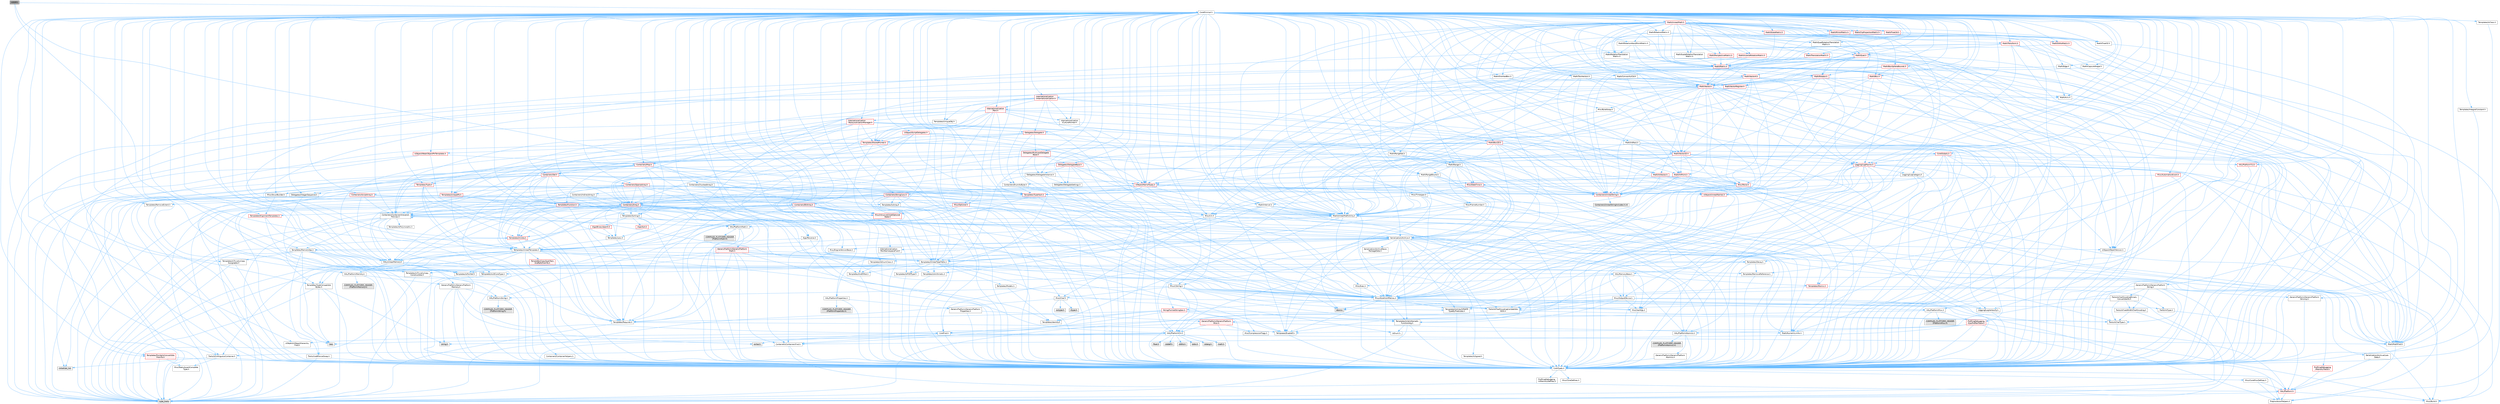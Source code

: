 digraph "kDOP.h"
{
 // INTERACTIVE_SVG=YES
 // LATEX_PDF_SIZE
  bgcolor="transparent";
  edge [fontname=Helvetica,fontsize=10,labelfontname=Helvetica,labelfontsize=10];
  node [fontname=Helvetica,fontsize=10,shape=box,height=0.2,width=0.4];
  Node1 [id="Node000001",label="kDOP.h",height=0.2,width=0.4,color="gray40", fillcolor="grey60", style="filled", fontcolor="black",tooltip=" "];
  Node1 -> Node2 [id="edge1_Node000001_Node000002",color="steelblue1",style="solid",tooltip=" "];
  Node2 [id="Node000002",label="CoreMinimal.h",height=0.2,width=0.4,color="grey40", fillcolor="white", style="filled",URL="$d7/d67/CoreMinimal_8h.html",tooltip=" "];
  Node2 -> Node3 [id="edge2_Node000002_Node000003",color="steelblue1",style="solid",tooltip=" "];
  Node3 [id="Node000003",label="CoreTypes.h",height=0.2,width=0.4,color="grey40", fillcolor="white", style="filled",URL="$dc/dec/CoreTypes_8h.html",tooltip=" "];
  Node3 -> Node4 [id="edge3_Node000003_Node000004",color="steelblue1",style="solid",tooltip=" "];
  Node4 [id="Node000004",label="HAL/Platform.h",height=0.2,width=0.4,color="red", fillcolor="#FFF0F0", style="filled",URL="$d9/dd0/Platform_8h.html",tooltip=" "];
  Node4 -> Node5 [id="edge4_Node000004_Node000005",color="steelblue1",style="solid",tooltip=" "];
  Node5 [id="Node000005",label="Misc/Build.h",height=0.2,width=0.4,color="grey40", fillcolor="white", style="filled",URL="$d3/dbb/Build_8h.html",tooltip=" "];
  Node4 -> Node7 [id="edge5_Node000004_Node000007",color="steelblue1",style="solid",tooltip=" "];
  Node7 [id="Node000007",label="type_traits",height=0.2,width=0.4,color="grey60", fillcolor="#E0E0E0", style="filled",tooltip=" "];
  Node4 -> Node8 [id="edge6_Node000004_Node000008",color="steelblue1",style="solid",tooltip=" "];
  Node8 [id="Node000008",label="PreprocessorHelpers.h",height=0.2,width=0.4,color="grey40", fillcolor="white", style="filled",URL="$db/ddb/PreprocessorHelpers_8h.html",tooltip=" "];
  Node3 -> Node14 [id="edge7_Node000003_Node000014",color="steelblue1",style="solid",tooltip=" "];
  Node14 [id="Node000014",label="ProfilingDebugging\l/UMemoryDefines.h",height=0.2,width=0.4,color="grey40", fillcolor="white", style="filled",URL="$d2/da2/UMemoryDefines_8h.html",tooltip=" "];
  Node3 -> Node15 [id="edge8_Node000003_Node000015",color="steelblue1",style="solid",tooltip=" "];
  Node15 [id="Node000015",label="Misc/CoreMiscDefines.h",height=0.2,width=0.4,color="grey40", fillcolor="white", style="filled",URL="$da/d38/CoreMiscDefines_8h.html",tooltip=" "];
  Node15 -> Node4 [id="edge9_Node000015_Node000004",color="steelblue1",style="solid",tooltip=" "];
  Node15 -> Node8 [id="edge10_Node000015_Node000008",color="steelblue1",style="solid",tooltip=" "];
  Node3 -> Node16 [id="edge11_Node000003_Node000016",color="steelblue1",style="solid",tooltip=" "];
  Node16 [id="Node000016",label="Misc/CoreDefines.h",height=0.2,width=0.4,color="grey40", fillcolor="white", style="filled",URL="$d3/dd2/CoreDefines_8h.html",tooltip=" "];
  Node2 -> Node17 [id="edge12_Node000002_Node000017",color="steelblue1",style="solid",tooltip=" "];
  Node17 [id="Node000017",label="CoreFwd.h",height=0.2,width=0.4,color="grey40", fillcolor="white", style="filled",URL="$d1/d1e/CoreFwd_8h.html",tooltip=" "];
  Node17 -> Node3 [id="edge13_Node000017_Node000003",color="steelblue1",style="solid",tooltip=" "];
  Node17 -> Node18 [id="edge14_Node000017_Node000018",color="steelblue1",style="solid",tooltip=" "];
  Node18 [id="Node000018",label="Containers/ContainersFwd.h",height=0.2,width=0.4,color="grey40", fillcolor="white", style="filled",URL="$d4/d0a/ContainersFwd_8h.html",tooltip=" "];
  Node18 -> Node4 [id="edge15_Node000018_Node000004",color="steelblue1",style="solid",tooltip=" "];
  Node18 -> Node3 [id="edge16_Node000018_Node000003",color="steelblue1",style="solid",tooltip=" "];
  Node18 -> Node19 [id="edge17_Node000018_Node000019",color="steelblue1",style="solid",tooltip=" "];
  Node19 [id="Node000019",label="Traits/IsContiguousContainer.h",height=0.2,width=0.4,color="grey40", fillcolor="white", style="filled",URL="$d5/d3c/IsContiguousContainer_8h.html",tooltip=" "];
  Node19 -> Node3 [id="edge18_Node000019_Node000003",color="steelblue1",style="solid",tooltip=" "];
  Node19 -> Node20 [id="edge19_Node000019_Node000020",color="steelblue1",style="solid",tooltip=" "];
  Node20 [id="Node000020",label="Misc/StaticAssertComplete\lType.h",height=0.2,width=0.4,color="grey40", fillcolor="white", style="filled",URL="$d5/d4e/StaticAssertCompleteType_8h.html",tooltip=" "];
  Node19 -> Node21 [id="edge20_Node000019_Node000021",color="steelblue1",style="solid",tooltip=" "];
  Node21 [id="Node000021",label="initializer_list",height=0.2,width=0.4,color="grey60", fillcolor="#E0E0E0", style="filled",tooltip=" "];
  Node17 -> Node22 [id="edge21_Node000017_Node000022",color="steelblue1",style="solid",tooltip=" "];
  Node22 [id="Node000022",label="Math/MathFwd.h",height=0.2,width=0.4,color="grey40", fillcolor="white", style="filled",URL="$d2/d10/MathFwd_8h.html",tooltip=" "];
  Node22 -> Node4 [id="edge22_Node000022_Node000004",color="steelblue1",style="solid",tooltip=" "];
  Node17 -> Node23 [id="edge23_Node000017_Node000023",color="steelblue1",style="solid",tooltip=" "];
  Node23 [id="Node000023",label="UObject/UObjectHierarchy\lFwd.h",height=0.2,width=0.4,color="grey40", fillcolor="white", style="filled",URL="$d3/d13/UObjectHierarchyFwd_8h.html",tooltip=" "];
  Node2 -> Node23 [id="edge24_Node000002_Node000023",color="steelblue1",style="solid",tooltip=" "];
  Node2 -> Node18 [id="edge25_Node000002_Node000018",color="steelblue1",style="solid",tooltip=" "];
  Node2 -> Node24 [id="edge26_Node000002_Node000024",color="steelblue1",style="solid",tooltip=" "];
  Node24 [id="Node000024",label="Misc/VarArgs.h",height=0.2,width=0.4,color="grey40", fillcolor="white", style="filled",URL="$d5/d6f/VarArgs_8h.html",tooltip=" "];
  Node24 -> Node3 [id="edge27_Node000024_Node000003",color="steelblue1",style="solid",tooltip=" "];
  Node2 -> Node25 [id="edge28_Node000002_Node000025",color="steelblue1",style="solid",tooltip=" "];
  Node25 [id="Node000025",label="Logging/LogVerbosity.h",height=0.2,width=0.4,color="grey40", fillcolor="white", style="filled",URL="$d2/d8f/LogVerbosity_8h.html",tooltip=" "];
  Node25 -> Node3 [id="edge29_Node000025_Node000003",color="steelblue1",style="solid",tooltip=" "];
  Node2 -> Node26 [id="edge30_Node000002_Node000026",color="steelblue1",style="solid",tooltip=" "];
  Node26 [id="Node000026",label="Misc/OutputDevice.h",height=0.2,width=0.4,color="grey40", fillcolor="white", style="filled",URL="$d7/d32/OutputDevice_8h.html",tooltip=" "];
  Node26 -> Node17 [id="edge31_Node000026_Node000017",color="steelblue1",style="solid",tooltip=" "];
  Node26 -> Node3 [id="edge32_Node000026_Node000003",color="steelblue1",style="solid",tooltip=" "];
  Node26 -> Node25 [id="edge33_Node000026_Node000025",color="steelblue1",style="solid",tooltip=" "];
  Node26 -> Node24 [id="edge34_Node000026_Node000024",color="steelblue1",style="solid",tooltip=" "];
  Node26 -> Node27 [id="edge35_Node000026_Node000027",color="steelblue1",style="solid",tooltip=" "];
  Node27 [id="Node000027",label="Templates/IsArrayOrRefOf\lTypeByPredicate.h",height=0.2,width=0.4,color="grey40", fillcolor="white", style="filled",URL="$d6/da1/IsArrayOrRefOfTypeByPredicate_8h.html",tooltip=" "];
  Node27 -> Node3 [id="edge36_Node000027_Node000003",color="steelblue1",style="solid",tooltip=" "];
  Node26 -> Node28 [id="edge37_Node000026_Node000028",color="steelblue1",style="solid",tooltip=" "];
  Node28 [id="Node000028",label="Templates/IsValidVariadic\lFunctionArg.h",height=0.2,width=0.4,color="grey40", fillcolor="white", style="filled",URL="$d0/dc8/IsValidVariadicFunctionArg_8h.html",tooltip=" "];
  Node28 -> Node3 [id="edge38_Node000028_Node000003",color="steelblue1",style="solid",tooltip=" "];
  Node28 -> Node29 [id="edge39_Node000028_Node000029",color="steelblue1",style="solid",tooltip=" "];
  Node29 [id="Node000029",label="IsEnum.h",height=0.2,width=0.4,color="grey40", fillcolor="white", style="filled",URL="$d4/de5/IsEnum_8h.html",tooltip=" "];
  Node28 -> Node7 [id="edge40_Node000028_Node000007",color="steelblue1",style="solid",tooltip=" "];
  Node26 -> Node30 [id="edge41_Node000026_Node000030",color="steelblue1",style="solid",tooltip=" "];
  Node30 [id="Node000030",label="Traits/IsCharEncodingCompatible\lWith.h",height=0.2,width=0.4,color="grey40", fillcolor="white", style="filled",URL="$df/dd1/IsCharEncodingCompatibleWith_8h.html",tooltip=" "];
  Node30 -> Node7 [id="edge42_Node000030_Node000007",color="steelblue1",style="solid",tooltip=" "];
  Node30 -> Node31 [id="edge43_Node000030_Node000031",color="steelblue1",style="solid",tooltip=" "];
  Node31 [id="Node000031",label="Traits/IsCharType.h",height=0.2,width=0.4,color="grey40", fillcolor="white", style="filled",URL="$db/d51/IsCharType_8h.html",tooltip=" "];
  Node31 -> Node3 [id="edge44_Node000031_Node000003",color="steelblue1",style="solid",tooltip=" "];
  Node2 -> Node32 [id="edge45_Node000002_Node000032",color="steelblue1",style="solid",tooltip=" "];
  Node32 [id="Node000032",label="HAL/PlatformCrt.h",height=0.2,width=0.4,color="grey40", fillcolor="white", style="filled",URL="$d8/d75/PlatformCrt_8h.html",tooltip=" "];
  Node32 -> Node33 [id="edge46_Node000032_Node000033",color="steelblue1",style="solid",tooltip=" "];
  Node33 [id="Node000033",label="new",height=0.2,width=0.4,color="grey60", fillcolor="#E0E0E0", style="filled",tooltip=" "];
  Node32 -> Node34 [id="edge47_Node000032_Node000034",color="steelblue1",style="solid",tooltip=" "];
  Node34 [id="Node000034",label="wchar.h",height=0.2,width=0.4,color="grey60", fillcolor="#E0E0E0", style="filled",tooltip=" "];
  Node32 -> Node35 [id="edge48_Node000032_Node000035",color="steelblue1",style="solid",tooltip=" "];
  Node35 [id="Node000035",label="stddef.h",height=0.2,width=0.4,color="grey60", fillcolor="#E0E0E0", style="filled",tooltip=" "];
  Node32 -> Node36 [id="edge49_Node000032_Node000036",color="steelblue1",style="solid",tooltip=" "];
  Node36 [id="Node000036",label="stdlib.h",height=0.2,width=0.4,color="grey60", fillcolor="#E0E0E0", style="filled",tooltip=" "];
  Node32 -> Node37 [id="edge50_Node000032_Node000037",color="steelblue1",style="solid",tooltip=" "];
  Node37 [id="Node000037",label="stdio.h",height=0.2,width=0.4,color="grey60", fillcolor="#E0E0E0", style="filled",tooltip=" "];
  Node32 -> Node38 [id="edge51_Node000032_Node000038",color="steelblue1",style="solid",tooltip=" "];
  Node38 [id="Node000038",label="stdarg.h",height=0.2,width=0.4,color="grey60", fillcolor="#E0E0E0", style="filled",tooltip=" "];
  Node32 -> Node39 [id="edge52_Node000032_Node000039",color="steelblue1",style="solid",tooltip=" "];
  Node39 [id="Node000039",label="math.h",height=0.2,width=0.4,color="grey60", fillcolor="#E0E0E0", style="filled",tooltip=" "];
  Node32 -> Node40 [id="edge53_Node000032_Node000040",color="steelblue1",style="solid",tooltip=" "];
  Node40 [id="Node000040",label="float.h",height=0.2,width=0.4,color="grey60", fillcolor="#E0E0E0", style="filled",tooltip=" "];
  Node32 -> Node41 [id="edge54_Node000032_Node000041",color="steelblue1",style="solid",tooltip=" "];
  Node41 [id="Node000041",label="string.h",height=0.2,width=0.4,color="grey60", fillcolor="#E0E0E0", style="filled",tooltip=" "];
  Node2 -> Node42 [id="edge55_Node000002_Node000042",color="steelblue1",style="solid",tooltip=" "];
  Node42 [id="Node000042",label="HAL/PlatformMisc.h",height=0.2,width=0.4,color="grey40", fillcolor="white", style="filled",URL="$d0/df5/PlatformMisc_8h.html",tooltip=" "];
  Node42 -> Node3 [id="edge56_Node000042_Node000003",color="steelblue1",style="solid",tooltip=" "];
  Node42 -> Node43 [id="edge57_Node000042_Node000043",color="steelblue1",style="solid",tooltip=" "];
  Node43 [id="Node000043",label="GenericPlatform/GenericPlatform\lMisc.h",height=0.2,width=0.4,color="red", fillcolor="#FFF0F0", style="filled",URL="$db/d9a/GenericPlatformMisc_8h.html",tooltip=" "];
  Node43 -> Node17 [id="edge58_Node000043_Node000017",color="steelblue1",style="solid",tooltip=" "];
  Node43 -> Node3 [id="edge59_Node000043_Node000003",color="steelblue1",style="solid",tooltip=" "];
  Node43 -> Node32 [id="edge60_Node000043_Node000032",color="steelblue1",style="solid",tooltip=" "];
  Node43 -> Node47 [id="edge61_Node000043_Node000047",color="steelblue1",style="solid",tooltip=" "];
  Node47 [id="Node000047",label="Math/NumericLimits.h",height=0.2,width=0.4,color="grey40", fillcolor="white", style="filled",URL="$df/d1b/NumericLimits_8h.html",tooltip=" "];
  Node47 -> Node3 [id="edge62_Node000047_Node000003",color="steelblue1",style="solid",tooltip=" "];
  Node43 -> Node48 [id="edge63_Node000043_Node000048",color="steelblue1",style="solid",tooltip=" "];
  Node48 [id="Node000048",label="Misc/CompressionFlags.h",height=0.2,width=0.4,color="grey40", fillcolor="white", style="filled",URL="$d9/d76/CompressionFlags_8h.html",tooltip=" "];
  Node42 -> Node52 [id="edge64_Node000042_Node000052",color="steelblue1",style="solid",tooltip=" "];
  Node52 [id="Node000052",label="COMPILED_PLATFORM_HEADER\l(PlatformMisc.h)",height=0.2,width=0.4,color="grey60", fillcolor="#E0E0E0", style="filled",tooltip=" "];
  Node42 -> Node53 [id="edge65_Node000042_Node000053",color="steelblue1",style="solid",tooltip=" "];
  Node53 [id="Node000053",label="ProfilingDebugging\l/CpuProfilerTrace.h",height=0.2,width=0.4,color="red", fillcolor="#FFF0F0", style="filled",URL="$da/dcb/CpuProfilerTrace_8h.html",tooltip=" "];
  Node53 -> Node3 [id="edge66_Node000053_Node000003",color="steelblue1",style="solid",tooltip=" "];
  Node53 -> Node18 [id="edge67_Node000053_Node000018",color="steelblue1",style="solid",tooltip=" "];
  Node53 -> Node54 [id="edge68_Node000053_Node000054",color="steelblue1",style="solid",tooltip=" "];
  Node54 [id="Node000054",label="HAL/PlatformAtomics.h",height=0.2,width=0.4,color="grey40", fillcolor="white", style="filled",URL="$d3/d36/PlatformAtomics_8h.html",tooltip=" "];
  Node54 -> Node3 [id="edge69_Node000054_Node000003",color="steelblue1",style="solid",tooltip=" "];
  Node54 -> Node55 [id="edge70_Node000054_Node000055",color="steelblue1",style="solid",tooltip=" "];
  Node55 [id="Node000055",label="GenericPlatform/GenericPlatform\lAtomics.h",height=0.2,width=0.4,color="grey40", fillcolor="white", style="filled",URL="$da/d72/GenericPlatformAtomics_8h.html",tooltip=" "];
  Node55 -> Node3 [id="edge71_Node000055_Node000003",color="steelblue1",style="solid",tooltip=" "];
  Node54 -> Node56 [id="edge72_Node000054_Node000056",color="steelblue1",style="solid",tooltip=" "];
  Node56 [id="Node000056",label="COMPILED_PLATFORM_HEADER\l(PlatformAtomics.h)",height=0.2,width=0.4,color="grey60", fillcolor="#E0E0E0", style="filled",tooltip=" "];
  Node53 -> Node8 [id="edge73_Node000053_Node000008",color="steelblue1",style="solid",tooltip=" "];
  Node53 -> Node5 [id="edge74_Node000053_Node000005",color="steelblue1",style="solid",tooltip=" "];
  Node2 -> Node61 [id="edge75_Node000002_Node000061",color="steelblue1",style="solid",tooltip=" "];
  Node61 [id="Node000061",label="Misc/AssertionMacros.h",height=0.2,width=0.4,color="grey40", fillcolor="white", style="filled",URL="$d0/dfa/AssertionMacros_8h.html",tooltip=" "];
  Node61 -> Node3 [id="edge76_Node000061_Node000003",color="steelblue1",style="solid",tooltip=" "];
  Node61 -> Node4 [id="edge77_Node000061_Node000004",color="steelblue1",style="solid",tooltip=" "];
  Node61 -> Node42 [id="edge78_Node000061_Node000042",color="steelblue1",style="solid",tooltip=" "];
  Node61 -> Node8 [id="edge79_Node000061_Node000008",color="steelblue1",style="solid",tooltip=" "];
  Node61 -> Node62 [id="edge80_Node000061_Node000062",color="steelblue1",style="solid",tooltip=" "];
  Node62 [id="Node000062",label="Templates/EnableIf.h",height=0.2,width=0.4,color="grey40", fillcolor="white", style="filled",URL="$d7/d60/EnableIf_8h.html",tooltip=" "];
  Node62 -> Node3 [id="edge81_Node000062_Node000003",color="steelblue1",style="solid",tooltip=" "];
  Node61 -> Node27 [id="edge82_Node000061_Node000027",color="steelblue1",style="solid",tooltip=" "];
  Node61 -> Node28 [id="edge83_Node000061_Node000028",color="steelblue1",style="solid",tooltip=" "];
  Node61 -> Node30 [id="edge84_Node000061_Node000030",color="steelblue1",style="solid",tooltip=" "];
  Node61 -> Node24 [id="edge85_Node000061_Node000024",color="steelblue1",style="solid",tooltip=" "];
  Node61 -> Node63 [id="edge86_Node000061_Node000063",color="steelblue1",style="solid",tooltip=" "];
  Node63 [id="Node000063",label="String/FormatStringSan.h",height=0.2,width=0.4,color="red", fillcolor="#FFF0F0", style="filled",URL="$d3/d8b/FormatStringSan_8h.html",tooltip=" "];
  Node63 -> Node7 [id="edge87_Node000063_Node000007",color="steelblue1",style="solid",tooltip=" "];
  Node63 -> Node3 [id="edge88_Node000063_Node000003",color="steelblue1",style="solid",tooltip=" "];
  Node63 -> Node64 [id="edge89_Node000063_Node000064",color="steelblue1",style="solid",tooltip=" "];
  Node64 [id="Node000064",label="Templates/Requires.h",height=0.2,width=0.4,color="grey40", fillcolor="white", style="filled",URL="$dc/d96/Requires_8h.html",tooltip=" "];
  Node64 -> Node62 [id="edge90_Node000064_Node000062",color="steelblue1",style="solid",tooltip=" "];
  Node64 -> Node7 [id="edge91_Node000064_Node000007",color="steelblue1",style="solid",tooltip=" "];
  Node63 -> Node65 [id="edge92_Node000063_Node000065",color="steelblue1",style="solid",tooltip=" "];
  Node65 [id="Node000065",label="Templates/Identity.h",height=0.2,width=0.4,color="grey40", fillcolor="white", style="filled",URL="$d0/dd5/Identity_8h.html",tooltip=" "];
  Node63 -> Node28 [id="edge93_Node000063_Node000028",color="steelblue1",style="solid",tooltip=" "];
  Node63 -> Node31 [id="edge94_Node000063_Node000031",color="steelblue1",style="solid",tooltip=" "];
  Node63 -> Node18 [id="edge95_Node000063_Node000018",color="steelblue1",style="solid",tooltip=" "];
  Node61 -> Node69 [id="edge96_Node000061_Node000069",color="steelblue1",style="solid",tooltip=" "];
  Node69 [id="Node000069",label="atomic",height=0.2,width=0.4,color="grey60", fillcolor="#E0E0E0", style="filled",tooltip=" "];
  Node2 -> Node70 [id="edge97_Node000002_Node000070",color="steelblue1",style="solid",tooltip=" "];
  Node70 [id="Node000070",label="Templates/IsPointer.h",height=0.2,width=0.4,color="grey40", fillcolor="white", style="filled",URL="$d7/d05/IsPointer_8h.html",tooltip=" "];
  Node70 -> Node3 [id="edge98_Node000070_Node000003",color="steelblue1",style="solid",tooltip=" "];
  Node2 -> Node71 [id="edge99_Node000002_Node000071",color="steelblue1",style="solid",tooltip=" "];
  Node71 [id="Node000071",label="HAL/PlatformMemory.h",height=0.2,width=0.4,color="grey40", fillcolor="white", style="filled",URL="$de/d68/PlatformMemory_8h.html",tooltip=" "];
  Node71 -> Node3 [id="edge100_Node000071_Node000003",color="steelblue1",style="solid",tooltip=" "];
  Node71 -> Node72 [id="edge101_Node000071_Node000072",color="steelblue1",style="solid",tooltip=" "];
  Node72 [id="Node000072",label="GenericPlatform/GenericPlatform\lMemory.h",height=0.2,width=0.4,color="grey40", fillcolor="white", style="filled",URL="$dd/d22/GenericPlatformMemory_8h.html",tooltip=" "];
  Node72 -> Node17 [id="edge102_Node000072_Node000017",color="steelblue1",style="solid",tooltip=" "];
  Node72 -> Node3 [id="edge103_Node000072_Node000003",color="steelblue1",style="solid",tooltip=" "];
  Node72 -> Node73 [id="edge104_Node000072_Node000073",color="steelblue1",style="solid",tooltip=" "];
  Node73 [id="Node000073",label="HAL/PlatformString.h",height=0.2,width=0.4,color="grey40", fillcolor="white", style="filled",URL="$db/db5/PlatformString_8h.html",tooltip=" "];
  Node73 -> Node3 [id="edge105_Node000073_Node000003",color="steelblue1",style="solid",tooltip=" "];
  Node73 -> Node74 [id="edge106_Node000073_Node000074",color="steelblue1",style="solid",tooltip=" "];
  Node74 [id="Node000074",label="COMPILED_PLATFORM_HEADER\l(PlatformString.h)",height=0.2,width=0.4,color="grey60", fillcolor="#E0E0E0", style="filled",tooltip=" "];
  Node72 -> Node41 [id="edge107_Node000072_Node000041",color="steelblue1",style="solid",tooltip=" "];
  Node72 -> Node34 [id="edge108_Node000072_Node000034",color="steelblue1",style="solid",tooltip=" "];
  Node71 -> Node75 [id="edge109_Node000071_Node000075",color="steelblue1",style="solid",tooltip=" "];
  Node75 [id="Node000075",label="COMPILED_PLATFORM_HEADER\l(PlatformMemory.h)",height=0.2,width=0.4,color="grey60", fillcolor="#E0E0E0", style="filled",tooltip=" "];
  Node2 -> Node54 [id="edge110_Node000002_Node000054",color="steelblue1",style="solid",tooltip=" "];
  Node2 -> Node76 [id="edge111_Node000002_Node000076",color="steelblue1",style="solid",tooltip=" "];
  Node76 [id="Node000076",label="Misc/Exec.h",height=0.2,width=0.4,color="grey40", fillcolor="white", style="filled",URL="$de/ddb/Exec_8h.html",tooltip=" "];
  Node76 -> Node3 [id="edge112_Node000076_Node000003",color="steelblue1",style="solid",tooltip=" "];
  Node76 -> Node61 [id="edge113_Node000076_Node000061",color="steelblue1",style="solid",tooltip=" "];
  Node2 -> Node77 [id="edge114_Node000002_Node000077",color="steelblue1",style="solid",tooltip=" "];
  Node77 [id="Node000077",label="HAL/MemoryBase.h",height=0.2,width=0.4,color="grey40", fillcolor="white", style="filled",URL="$d6/d9f/MemoryBase_8h.html",tooltip=" "];
  Node77 -> Node3 [id="edge115_Node000077_Node000003",color="steelblue1",style="solid",tooltip=" "];
  Node77 -> Node54 [id="edge116_Node000077_Node000054",color="steelblue1",style="solid",tooltip=" "];
  Node77 -> Node32 [id="edge117_Node000077_Node000032",color="steelblue1",style="solid",tooltip=" "];
  Node77 -> Node76 [id="edge118_Node000077_Node000076",color="steelblue1",style="solid",tooltip=" "];
  Node77 -> Node26 [id="edge119_Node000077_Node000026",color="steelblue1",style="solid",tooltip=" "];
  Node77 -> Node78 [id="edge120_Node000077_Node000078",color="steelblue1",style="solid",tooltip=" "];
  Node78 [id="Node000078",label="Templates/Atomic.h",height=0.2,width=0.4,color="red", fillcolor="#FFF0F0", style="filled",URL="$d3/d91/Atomic_8h.html",tooltip=" "];
  Node78 -> Node86 [id="edge121_Node000078_Node000086",color="steelblue1",style="solid",tooltip=" "];
  Node86 [id="Node000086",label="Traits/IntType.h",height=0.2,width=0.4,color="grey40", fillcolor="white", style="filled",URL="$d7/deb/IntType_8h.html",tooltip=" "];
  Node86 -> Node4 [id="edge122_Node000086_Node000004",color="steelblue1",style="solid",tooltip=" "];
  Node78 -> Node69 [id="edge123_Node000078_Node000069",color="steelblue1",style="solid",tooltip=" "];
  Node2 -> Node87 [id="edge124_Node000002_Node000087",color="steelblue1",style="solid",tooltip=" "];
  Node87 [id="Node000087",label="HAL/UnrealMemory.h",height=0.2,width=0.4,color="grey40", fillcolor="white", style="filled",URL="$d9/d96/UnrealMemory_8h.html",tooltip=" "];
  Node87 -> Node3 [id="edge125_Node000087_Node000003",color="steelblue1",style="solid",tooltip=" "];
  Node87 -> Node72 [id="edge126_Node000087_Node000072",color="steelblue1",style="solid",tooltip=" "];
  Node87 -> Node77 [id="edge127_Node000087_Node000077",color="steelblue1",style="solid",tooltip=" "];
  Node87 -> Node71 [id="edge128_Node000087_Node000071",color="steelblue1",style="solid",tooltip=" "];
  Node87 -> Node88 [id="edge129_Node000087_Node000088",color="steelblue1",style="solid",tooltip=" "];
  Node88 [id="Node000088",label="ProfilingDebugging\l/MemoryTrace.h",height=0.2,width=0.4,color="red", fillcolor="#FFF0F0", style="filled",URL="$da/dd7/MemoryTrace_8h.html",tooltip=" "];
  Node88 -> Node4 [id="edge130_Node000088_Node000004",color="steelblue1",style="solid",tooltip=" "];
  Node87 -> Node70 [id="edge131_Node000087_Node000070",color="steelblue1",style="solid",tooltip=" "];
  Node2 -> Node89 [id="edge132_Node000002_Node000089",color="steelblue1",style="solid",tooltip=" "];
  Node89 [id="Node000089",label="Templates/IsArithmetic.h",height=0.2,width=0.4,color="grey40", fillcolor="white", style="filled",URL="$d2/d5d/IsArithmetic_8h.html",tooltip=" "];
  Node89 -> Node3 [id="edge133_Node000089_Node000003",color="steelblue1",style="solid",tooltip=" "];
  Node2 -> Node83 [id="edge134_Node000002_Node000083",color="steelblue1",style="solid",tooltip=" "];
  Node83 [id="Node000083",label="Templates/AndOrNot.h",height=0.2,width=0.4,color="grey40", fillcolor="white", style="filled",URL="$db/d0a/AndOrNot_8h.html",tooltip=" "];
  Node83 -> Node3 [id="edge135_Node000083_Node000003",color="steelblue1",style="solid",tooltip=" "];
  Node2 -> Node90 [id="edge136_Node000002_Node000090",color="steelblue1",style="solid",tooltip=" "];
  Node90 [id="Node000090",label="Templates/IsPODType.h",height=0.2,width=0.4,color="grey40", fillcolor="white", style="filled",URL="$d7/db1/IsPODType_8h.html",tooltip=" "];
  Node90 -> Node3 [id="edge137_Node000090_Node000003",color="steelblue1",style="solid",tooltip=" "];
  Node2 -> Node91 [id="edge138_Node000002_Node000091",color="steelblue1",style="solid",tooltip=" "];
  Node91 [id="Node000091",label="Templates/IsUECoreType.h",height=0.2,width=0.4,color="grey40", fillcolor="white", style="filled",URL="$d1/db8/IsUECoreType_8h.html",tooltip=" "];
  Node91 -> Node3 [id="edge139_Node000091_Node000003",color="steelblue1",style="solid",tooltip=" "];
  Node91 -> Node7 [id="edge140_Node000091_Node000007",color="steelblue1",style="solid",tooltip=" "];
  Node2 -> Node84 [id="edge141_Node000002_Node000084",color="steelblue1",style="solid",tooltip=" "];
  Node84 [id="Node000084",label="Templates/IsTriviallyCopy\lConstructible.h",height=0.2,width=0.4,color="grey40", fillcolor="white", style="filled",URL="$d3/d78/IsTriviallyCopyConstructible_8h.html",tooltip=" "];
  Node84 -> Node3 [id="edge142_Node000084_Node000003",color="steelblue1",style="solid",tooltip=" "];
  Node84 -> Node7 [id="edge143_Node000084_Node000007",color="steelblue1",style="solid",tooltip=" "];
  Node2 -> Node92 [id="edge144_Node000002_Node000092",color="steelblue1",style="solid",tooltip=" "];
  Node92 [id="Node000092",label="Templates/UnrealTypeTraits.h",height=0.2,width=0.4,color="grey40", fillcolor="white", style="filled",URL="$d2/d2d/UnrealTypeTraits_8h.html",tooltip=" "];
  Node92 -> Node3 [id="edge145_Node000092_Node000003",color="steelblue1",style="solid",tooltip=" "];
  Node92 -> Node70 [id="edge146_Node000092_Node000070",color="steelblue1",style="solid",tooltip=" "];
  Node92 -> Node61 [id="edge147_Node000092_Node000061",color="steelblue1",style="solid",tooltip=" "];
  Node92 -> Node83 [id="edge148_Node000092_Node000083",color="steelblue1",style="solid",tooltip=" "];
  Node92 -> Node62 [id="edge149_Node000092_Node000062",color="steelblue1",style="solid",tooltip=" "];
  Node92 -> Node89 [id="edge150_Node000092_Node000089",color="steelblue1",style="solid",tooltip=" "];
  Node92 -> Node29 [id="edge151_Node000092_Node000029",color="steelblue1",style="solid",tooltip=" "];
  Node92 -> Node93 [id="edge152_Node000092_Node000093",color="steelblue1",style="solid",tooltip=" "];
  Node93 [id="Node000093",label="Templates/Models.h",height=0.2,width=0.4,color="grey40", fillcolor="white", style="filled",URL="$d3/d0c/Models_8h.html",tooltip=" "];
  Node93 -> Node65 [id="edge153_Node000093_Node000065",color="steelblue1",style="solid",tooltip=" "];
  Node92 -> Node90 [id="edge154_Node000092_Node000090",color="steelblue1",style="solid",tooltip=" "];
  Node92 -> Node91 [id="edge155_Node000092_Node000091",color="steelblue1",style="solid",tooltip=" "];
  Node92 -> Node84 [id="edge156_Node000092_Node000084",color="steelblue1",style="solid",tooltip=" "];
  Node2 -> Node62 [id="edge157_Node000002_Node000062",color="steelblue1",style="solid",tooltip=" "];
  Node2 -> Node94 [id="edge158_Node000002_Node000094",color="steelblue1",style="solid",tooltip=" "];
  Node94 [id="Node000094",label="Templates/RemoveReference.h",height=0.2,width=0.4,color="grey40", fillcolor="white", style="filled",URL="$da/dbe/RemoveReference_8h.html",tooltip=" "];
  Node94 -> Node3 [id="edge159_Node000094_Node000003",color="steelblue1",style="solid",tooltip=" "];
  Node2 -> Node95 [id="edge160_Node000002_Node000095",color="steelblue1",style="solid",tooltip=" "];
  Node95 [id="Node000095",label="Templates/IntegralConstant.h",height=0.2,width=0.4,color="grey40", fillcolor="white", style="filled",URL="$db/d1b/IntegralConstant_8h.html",tooltip=" "];
  Node95 -> Node3 [id="edge161_Node000095_Node000003",color="steelblue1",style="solid",tooltip=" "];
  Node2 -> Node96 [id="edge162_Node000002_Node000096",color="steelblue1",style="solid",tooltip=" "];
  Node96 [id="Node000096",label="Templates/IsClass.h",height=0.2,width=0.4,color="grey40", fillcolor="white", style="filled",URL="$db/dcb/IsClass_8h.html",tooltip=" "];
  Node96 -> Node3 [id="edge163_Node000096_Node000003",color="steelblue1",style="solid",tooltip=" "];
  Node2 -> Node97 [id="edge164_Node000002_Node000097",color="steelblue1",style="solid",tooltip=" "];
  Node97 [id="Node000097",label="Templates/TypeCompatible\lBytes.h",height=0.2,width=0.4,color="grey40", fillcolor="white", style="filled",URL="$df/d0a/TypeCompatibleBytes_8h.html",tooltip=" "];
  Node97 -> Node3 [id="edge165_Node000097_Node000003",color="steelblue1",style="solid",tooltip=" "];
  Node97 -> Node41 [id="edge166_Node000097_Node000041",color="steelblue1",style="solid",tooltip=" "];
  Node97 -> Node33 [id="edge167_Node000097_Node000033",color="steelblue1",style="solid",tooltip=" "];
  Node97 -> Node7 [id="edge168_Node000097_Node000007",color="steelblue1",style="solid",tooltip=" "];
  Node2 -> Node19 [id="edge169_Node000002_Node000019",color="steelblue1",style="solid",tooltip=" "];
  Node2 -> Node98 [id="edge170_Node000002_Node000098",color="steelblue1",style="solid",tooltip=" "];
  Node98 [id="Node000098",label="Templates/UnrealTemplate.h",height=0.2,width=0.4,color="grey40", fillcolor="white", style="filled",URL="$d4/d24/UnrealTemplate_8h.html",tooltip=" "];
  Node98 -> Node3 [id="edge171_Node000098_Node000003",color="steelblue1",style="solid",tooltip=" "];
  Node98 -> Node70 [id="edge172_Node000098_Node000070",color="steelblue1",style="solid",tooltip=" "];
  Node98 -> Node87 [id="edge173_Node000098_Node000087",color="steelblue1",style="solid",tooltip=" "];
  Node98 -> Node99 [id="edge174_Node000098_Node000099",color="steelblue1",style="solid",tooltip=" "];
  Node99 [id="Node000099",label="Templates/CopyQualifiers\lAndRefsFromTo.h",height=0.2,width=0.4,color="red", fillcolor="#FFF0F0", style="filled",URL="$d3/db3/CopyQualifiersAndRefsFromTo_8h.html",tooltip=" "];
  Node98 -> Node92 [id="edge175_Node000098_Node000092",color="steelblue1",style="solid",tooltip=" "];
  Node98 -> Node94 [id="edge176_Node000098_Node000094",color="steelblue1",style="solid",tooltip=" "];
  Node98 -> Node64 [id="edge177_Node000098_Node000064",color="steelblue1",style="solid",tooltip=" "];
  Node98 -> Node97 [id="edge178_Node000098_Node000097",color="steelblue1",style="solid",tooltip=" "];
  Node98 -> Node65 [id="edge179_Node000098_Node000065",color="steelblue1",style="solid",tooltip=" "];
  Node98 -> Node19 [id="edge180_Node000098_Node000019",color="steelblue1",style="solid",tooltip=" "];
  Node98 -> Node101 [id="edge181_Node000098_Node000101",color="steelblue1",style="solid",tooltip=" "];
  Node101 [id="Node000101",label="Traits/UseBitwiseSwap.h",height=0.2,width=0.4,color="grey40", fillcolor="white", style="filled",URL="$db/df3/UseBitwiseSwap_8h.html",tooltip=" "];
  Node101 -> Node3 [id="edge182_Node000101_Node000003",color="steelblue1",style="solid",tooltip=" "];
  Node101 -> Node7 [id="edge183_Node000101_Node000007",color="steelblue1",style="solid",tooltip=" "];
  Node98 -> Node7 [id="edge184_Node000098_Node000007",color="steelblue1",style="solid",tooltip=" "];
  Node2 -> Node47 [id="edge185_Node000002_Node000047",color="steelblue1",style="solid",tooltip=" "];
  Node2 -> Node102 [id="edge186_Node000002_Node000102",color="steelblue1",style="solid",tooltip=" "];
  Node102 [id="Node000102",label="HAL/PlatformMath.h",height=0.2,width=0.4,color="grey40", fillcolor="white", style="filled",URL="$dc/d53/PlatformMath_8h.html",tooltip=" "];
  Node102 -> Node3 [id="edge187_Node000102_Node000003",color="steelblue1",style="solid",tooltip=" "];
  Node102 -> Node103 [id="edge188_Node000102_Node000103",color="steelblue1",style="solid",tooltip=" "];
  Node103 [id="Node000103",label="GenericPlatform/GenericPlatform\lMath.h",height=0.2,width=0.4,color="red", fillcolor="#FFF0F0", style="filled",URL="$d5/d79/GenericPlatformMath_8h.html",tooltip=" "];
  Node103 -> Node3 [id="edge189_Node000103_Node000003",color="steelblue1",style="solid",tooltip=" "];
  Node103 -> Node18 [id="edge190_Node000103_Node000018",color="steelblue1",style="solid",tooltip=" "];
  Node103 -> Node32 [id="edge191_Node000103_Node000032",color="steelblue1",style="solid",tooltip=" "];
  Node103 -> Node83 [id="edge192_Node000103_Node000083",color="steelblue1",style="solid",tooltip=" "];
  Node103 -> Node104 [id="edge193_Node000103_Node000104",color="steelblue1",style="solid",tooltip=" "];
  Node104 [id="Node000104",label="Templates/Decay.h",height=0.2,width=0.4,color="grey40", fillcolor="white", style="filled",URL="$dd/d0f/Decay_8h.html",tooltip=" "];
  Node104 -> Node3 [id="edge194_Node000104_Node000003",color="steelblue1",style="solid",tooltip=" "];
  Node104 -> Node94 [id="edge195_Node000104_Node000094",color="steelblue1",style="solid",tooltip=" "];
  Node104 -> Node7 [id="edge196_Node000104_Node000007",color="steelblue1",style="solid",tooltip=" "];
  Node103 -> Node92 [id="edge197_Node000103_Node000092",color="steelblue1",style="solid",tooltip=" "];
  Node103 -> Node64 [id="edge198_Node000103_Node000064",color="steelblue1",style="solid",tooltip=" "];
  Node103 -> Node97 [id="edge199_Node000103_Node000097",color="steelblue1",style="solid",tooltip=" "];
  Node103 -> Node7 [id="edge200_Node000103_Node000007",color="steelblue1",style="solid",tooltip=" "];
  Node102 -> Node109 [id="edge201_Node000102_Node000109",color="steelblue1",style="solid",tooltip=" "];
  Node109 [id="Node000109",label="COMPILED_PLATFORM_HEADER\l(PlatformMath.h)",height=0.2,width=0.4,color="grey60", fillcolor="#E0E0E0", style="filled",tooltip=" "];
  Node2 -> Node85 [id="edge202_Node000002_Node000085",color="steelblue1",style="solid",tooltip=" "];
  Node85 [id="Node000085",label="Templates/IsTriviallyCopy\lAssignable.h",height=0.2,width=0.4,color="grey40", fillcolor="white", style="filled",URL="$d2/df2/IsTriviallyCopyAssignable_8h.html",tooltip=" "];
  Node85 -> Node3 [id="edge203_Node000085_Node000003",color="steelblue1",style="solid",tooltip=" "];
  Node85 -> Node7 [id="edge204_Node000085_Node000007",color="steelblue1",style="solid",tooltip=" "];
  Node2 -> Node110 [id="edge205_Node000002_Node000110",color="steelblue1",style="solid",tooltip=" "];
  Node110 [id="Node000110",label="Templates/MemoryOps.h",height=0.2,width=0.4,color="grey40", fillcolor="white", style="filled",URL="$db/dea/MemoryOps_8h.html",tooltip=" "];
  Node110 -> Node3 [id="edge206_Node000110_Node000003",color="steelblue1",style="solid",tooltip=" "];
  Node110 -> Node87 [id="edge207_Node000110_Node000087",color="steelblue1",style="solid",tooltip=" "];
  Node110 -> Node85 [id="edge208_Node000110_Node000085",color="steelblue1",style="solid",tooltip=" "];
  Node110 -> Node84 [id="edge209_Node000110_Node000084",color="steelblue1",style="solid",tooltip=" "];
  Node110 -> Node64 [id="edge210_Node000110_Node000064",color="steelblue1",style="solid",tooltip=" "];
  Node110 -> Node92 [id="edge211_Node000110_Node000092",color="steelblue1",style="solid",tooltip=" "];
  Node110 -> Node101 [id="edge212_Node000110_Node000101",color="steelblue1",style="solid",tooltip=" "];
  Node110 -> Node33 [id="edge213_Node000110_Node000033",color="steelblue1",style="solid",tooltip=" "];
  Node110 -> Node7 [id="edge214_Node000110_Node000007",color="steelblue1",style="solid",tooltip=" "];
  Node2 -> Node111 [id="edge215_Node000002_Node000111",color="steelblue1",style="solid",tooltip=" "];
  Node111 [id="Node000111",label="Containers/ContainerAllocation\lPolicies.h",height=0.2,width=0.4,color="grey40", fillcolor="white", style="filled",URL="$d7/dff/ContainerAllocationPolicies_8h.html",tooltip=" "];
  Node111 -> Node3 [id="edge216_Node000111_Node000003",color="steelblue1",style="solid",tooltip=" "];
  Node111 -> Node112 [id="edge217_Node000111_Node000112",color="steelblue1",style="solid",tooltip=" "];
  Node112 [id="Node000112",label="Containers/ContainerHelpers.h",height=0.2,width=0.4,color="grey40", fillcolor="white", style="filled",URL="$d7/d33/ContainerHelpers_8h.html",tooltip=" "];
  Node112 -> Node3 [id="edge218_Node000112_Node000003",color="steelblue1",style="solid",tooltip=" "];
  Node111 -> Node111 [id="edge219_Node000111_Node000111",color="steelblue1",style="solid",tooltip=" "];
  Node111 -> Node102 [id="edge220_Node000111_Node000102",color="steelblue1",style="solid",tooltip=" "];
  Node111 -> Node87 [id="edge221_Node000111_Node000087",color="steelblue1",style="solid",tooltip=" "];
  Node111 -> Node47 [id="edge222_Node000111_Node000047",color="steelblue1",style="solid",tooltip=" "];
  Node111 -> Node61 [id="edge223_Node000111_Node000061",color="steelblue1",style="solid",tooltip=" "];
  Node111 -> Node113 [id="edge224_Node000111_Node000113",color="steelblue1",style="solid",tooltip=" "];
  Node113 [id="Node000113",label="Templates/IsPolymorphic.h",height=0.2,width=0.4,color="grey40", fillcolor="white", style="filled",URL="$dc/d20/IsPolymorphic_8h.html",tooltip=" "];
  Node111 -> Node110 [id="edge225_Node000111_Node000110",color="steelblue1",style="solid",tooltip=" "];
  Node111 -> Node97 [id="edge226_Node000111_Node000097",color="steelblue1",style="solid",tooltip=" "];
  Node111 -> Node7 [id="edge227_Node000111_Node000007",color="steelblue1",style="solid",tooltip=" "];
  Node2 -> Node114 [id="edge228_Node000002_Node000114",color="steelblue1",style="solid",tooltip=" "];
  Node114 [id="Node000114",label="Templates/IsEnumClass.h",height=0.2,width=0.4,color="grey40", fillcolor="white", style="filled",URL="$d7/d15/IsEnumClass_8h.html",tooltip=" "];
  Node114 -> Node3 [id="edge229_Node000114_Node000003",color="steelblue1",style="solid",tooltip=" "];
  Node114 -> Node83 [id="edge230_Node000114_Node000083",color="steelblue1",style="solid",tooltip=" "];
  Node2 -> Node115 [id="edge231_Node000002_Node000115",color="steelblue1",style="solid",tooltip=" "];
  Node115 [id="Node000115",label="HAL/PlatformProperties.h",height=0.2,width=0.4,color="grey40", fillcolor="white", style="filled",URL="$d9/db0/PlatformProperties_8h.html",tooltip=" "];
  Node115 -> Node3 [id="edge232_Node000115_Node000003",color="steelblue1",style="solid",tooltip=" "];
  Node115 -> Node116 [id="edge233_Node000115_Node000116",color="steelblue1",style="solid",tooltip=" "];
  Node116 [id="Node000116",label="GenericPlatform/GenericPlatform\lProperties.h",height=0.2,width=0.4,color="grey40", fillcolor="white", style="filled",URL="$d2/dcd/GenericPlatformProperties_8h.html",tooltip=" "];
  Node116 -> Node3 [id="edge234_Node000116_Node000003",color="steelblue1",style="solid",tooltip=" "];
  Node116 -> Node43 [id="edge235_Node000116_Node000043",color="steelblue1",style="solid",tooltip=" "];
  Node115 -> Node117 [id="edge236_Node000115_Node000117",color="steelblue1",style="solid",tooltip=" "];
  Node117 [id="Node000117",label="COMPILED_PLATFORM_HEADER\l(PlatformProperties.h)",height=0.2,width=0.4,color="grey60", fillcolor="#E0E0E0", style="filled",tooltip=" "];
  Node2 -> Node118 [id="edge237_Node000002_Node000118",color="steelblue1",style="solid",tooltip=" "];
  Node118 [id="Node000118",label="Misc/EngineVersionBase.h",height=0.2,width=0.4,color="grey40", fillcolor="white", style="filled",URL="$d5/d2b/EngineVersionBase_8h.html",tooltip=" "];
  Node118 -> Node3 [id="edge238_Node000118_Node000003",color="steelblue1",style="solid",tooltip=" "];
  Node2 -> Node119 [id="edge239_Node000002_Node000119",color="steelblue1",style="solid",tooltip=" "];
  Node119 [id="Node000119",label="Internationalization\l/TextNamespaceFwd.h",height=0.2,width=0.4,color="grey40", fillcolor="white", style="filled",URL="$d8/d97/TextNamespaceFwd_8h.html",tooltip=" "];
  Node119 -> Node3 [id="edge240_Node000119_Node000003",color="steelblue1",style="solid",tooltip=" "];
  Node2 -> Node120 [id="edge241_Node000002_Node000120",color="steelblue1",style="solid",tooltip=" "];
  Node120 [id="Node000120",label="Serialization/Archive.h",height=0.2,width=0.4,color="grey40", fillcolor="white", style="filled",URL="$d7/d3b/Archive_8h.html",tooltip=" "];
  Node120 -> Node17 [id="edge242_Node000120_Node000017",color="steelblue1",style="solid",tooltip=" "];
  Node120 -> Node3 [id="edge243_Node000120_Node000003",color="steelblue1",style="solid",tooltip=" "];
  Node120 -> Node115 [id="edge244_Node000120_Node000115",color="steelblue1",style="solid",tooltip=" "];
  Node120 -> Node119 [id="edge245_Node000120_Node000119",color="steelblue1",style="solid",tooltip=" "];
  Node120 -> Node22 [id="edge246_Node000120_Node000022",color="steelblue1",style="solid",tooltip=" "];
  Node120 -> Node61 [id="edge247_Node000120_Node000061",color="steelblue1",style="solid",tooltip=" "];
  Node120 -> Node5 [id="edge248_Node000120_Node000005",color="steelblue1",style="solid",tooltip=" "];
  Node120 -> Node48 [id="edge249_Node000120_Node000048",color="steelblue1",style="solid",tooltip=" "];
  Node120 -> Node118 [id="edge250_Node000120_Node000118",color="steelblue1",style="solid",tooltip=" "];
  Node120 -> Node24 [id="edge251_Node000120_Node000024",color="steelblue1",style="solid",tooltip=" "];
  Node120 -> Node121 [id="edge252_Node000120_Node000121",color="steelblue1",style="solid",tooltip=" "];
  Node121 [id="Node000121",label="Serialization/ArchiveCook\lData.h",height=0.2,width=0.4,color="grey40", fillcolor="white", style="filled",URL="$dc/db6/ArchiveCookData_8h.html",tooltip=" "];
  Node121 -> Node4 [id="edge253_Node000121_Node000004",color="steelblue1",style="solid",tooltip=" "];
  Node120 -> Node122 [id="edge254_Node000120_Node000122",color="steelblue1",style="solid",tooltip=" "];
  Node122 [id="Node000122",label="Serialization/ArchiveSave\lPackageData.h",height=0.2,width=0.4,color="grey40", fillcolor="white", style="filled",URL="$d1/d37/ArchiveSavePackageData_8h.html",tooltip=" "];
  Node120 -> Node62 [id="edge255_Node000120_Node000062",color="steelblue1",style="solid",tooltip=" "];
  Node120 -> Node27 [id="edge256_Node000120_Node000027",color="steelblue1",style="solid",tooltip=" "];
  Node120 -> Node114 [id="edge257_Node000120_Node000114",color="steelblue1",style="solid",tooltip=" "];
  Node120 -> Node107 [id="edge258_Node000120_Node000107",color="steelblue1",style="solid",tooltip=" "];
  Node107 [id="Node000107",label="Templates/IsSigned.h",height=0.2,width=0.4,color="grey40", fillcolor="white", style="filled",URL="$d8/dd8/IsSigned_8h.html",tooltip=" "];
  Node107 -> Node3 [id="edge259_Node000107_Node000003",color="steelblue1",style="solid",tooltip=" "];
  Node120 -> Node28 [id="edge260_Node000120_Node000028",color="steelblue1",style="solid",tooltip=" "];
  Node120 -> Node98 [id="edge261_Node000120_Node000098",color="steelblue1",style="solid",tooltip=" "];
  Node120 -> Node30 [id="edge262_Node000120_Node000030",color="steelblue1",style="solid",tooltip=" "];
  Node120 -> Node123 [id="edge263_Node000120_Node000123",color="steelblue1",style="solid",tooltip=" "];
  Node123 [id="Node000123",label="UObject/ObjectVersion.h",height=0.2,width=0.4,color="grey40", fillcolor="white", style="filled",URL="$da/d63/ObjectVersion_8h.html",tooltip=" "];
  Node123 -> Node3 [id="edge264_Node000123_Node000003",color="steelblue1",style="solid",tooltip=" "];
  Node2 -> Node124 [id="edge265_Node000002_Node000124",color="steelblue1",style="solid",tooltip=" "];
  Node124 [id="Node000124",label="Templates/Less.h",height=0.2,width=0.4,color="grey40", fillcolor="white", style="filled",URL="$de/dc8/Less_8h.html",tooltip=" "];
  Node124 -> Node3 [id="edge266_Node000124_Node000003",color="steelblue1",style="solid",tooltip=" "];
  Node124 -> Node98 [id="edge267_Node000124_Node000098",color="steelblue1",style="solid",tooltip=" "];
  Node2 -> Node125 [id="edge268_Node000002_Node000125",color="steelblue1",style="solid",tooltip=" "];
  Node125 [id="Node000125",label="Templates/Sorting.h",height=0.2,width=0.4,color="grey40", fillcolor="white", style="filled",URL="$d3/d9e/Sorting_8h.html",tooltip=" "];
  Node125 -> Node3 [id="edge269_Node000125_Node000003",color="steelblue1",style="solid",tooltip=" "];
  Node125 -> Node126 [id="edge270_Node000125_Node000126",color="steelblue1",style="solid",tooltip=" "];
  Node126 [id="Node000126",label="Algo/BinarySearch.h",height=0.2,width=0.4,color="red", fillcolor="#FFF0F0", style="filled",URL="$db/db4/BinarySearch_8h.html",tooltip=" "];
  Node126 -> Node128 [id="edge271_Node000126_Node000128",color="steelblue1",style="solid",tooltip=" "];
  Node128 [id="Node000128",label="Templates/Invoke.h",height=0.2,width=0.4,color="red", fillcolor="#FFF0F0", style="filled",URL="$d7/deb/Invoke_8h.html",tooltip=" "];
  Node128 -> Node3 [id="edge272_Node000128_Node000003",color="steelblue1",style="solid",tooltip=" "];
  Node128 -> Node98 [id="edge273_Node000128_Node000098",color="steelblue1",style="solid",tooltip=" "];
  Node128 -> Node7 [id="edge274_Node000128_Node000007",color="steelblue1",style="solid",tooltip=" "];
  Node126 -> Node124 [id="edge275_Node000126_Node000124",color="steelblue1",style="solid",tooltip=" "];
  Node125 -> Node130 [id="edge276_Node000125_Node000130",color="steelblue1",style="solid",tooltip=" "];
  Node130 [id="Node000130",label="Algo/Sort.h",height=0.2,width=0.4,color="red", fillcolor="#FFF0F0", style="filled",URL="$d1/d87/Sort_8h.html",tooltip=" "];
  Node125 -> Node102 [id="edge277_Node000125_Node000102",color="steelblue1",style="solid",tooltip=" "];
  Node125 -> Node124 [id="edge278_Node000125_Node000124",color="steelblue1",style="solid",tooltip=" "];
  Node2 -> Node136 [id="edge279_Node000002_Node000136",color="steelblue1",style="solid",tooltip=" "];
  Node136 [id="Node000136",label="Misc/Char.h",height=0.2,width=0.4,color="grey40", fillcolor="white", style="filled",URL="$d0/d58/Char_8h.html",tooltip=" "];
  Node136 -> Node3 [id="edge280_Node000136_Node000003",color="steelblue1",style="solid",tooltip=" "];
  Node136 -> Node86 [id="edge281_Node000136_Node000086",color="steelblue1",style="solid",tooltip=" "];
  Node136 -> Node137 [id="edge282_Node000136_Node000137",color="steelblue1",style="solid",tooltip=" "];
  Node137 [id="Node000137",label="ctype.h",height=0.2,width=0.4,color="grey60", fillcolor="#E0E0E0", style="filled",tooltip=" "];
  Node136 -> Node138 [id="edge283_Node000136_Node000138",color="steelblue1",style="solid",tooltip=" "];
  Node138 [id="Node000138",label="wctype.h",height=0.2,width=0.4,color="grey60", fillcolor="#E0E0E0", style="filled",tooltip=" "];
  Node136 -> Node7 [id="edge284_Node000136_Node000007",color="steelblue1",style="solid",tooltip=" "];
  Node2 -> Node139 [id="edge285_Node000002_Node000139",color="steelblue1",style="solid",tooltip=" "];
  Node139 [id="Node000139",label="GenericPlatform/GenericPlatform\lStricmp.h",height=0.2,width=0.4,color="grey40", fillcolor="white", style="filled",URL="$d2/d86/GenericPlatformStricmp_8h.html",tooltip=" "];
  Node139 -> Node3 [id="edge286_Node000139_Node000003",color="steelblue1",style="solid",tooltip=" "];
  Node2 -> Node140 [id="edge287_Node000002_Node000140",color="steelblue1",style="solid",tooltip=" "];
  Node140 [id="Node000140",label="GenericPlatform/GenericPlatform\lString.h",height=0.2,width=0.4,color="grey40", fillcolor="white", style="filled",URL="$dd/d20/GenericPlatformString_8h.html",tooltip=" "];
  Node140 -> Node3 [id="edge288_Node000140_Node000003",color="steelblue1",style="solid",tooltip=" "];
  Node140 -> Node139 [id="edge289_Node000140_Node000139",color="steelblue1",style="solid",tooltip=" "];
  Node140 -> Node62 [id="edge290_Node000140_Node000062",color="steelblue1",style="solid",tooltip=" "];
  Node140 -> Node30 [id="edge291_Node000140_Node000030",color="steelblue1",style="solid",tooltip=" "];
  Node140 -> Node141 [id="edge292_Node000140_Node000141",color="steelblue1",style="solid",tooltip=" "];
  Node141 [id="Node000141",label="Traits/IsCharEncodingSimply\lConvertibleTo.h",height=0.2,width=0.4,color="grey40", fillcolor="white", style="filled",URL="$d4/dee/IsCharEncodingSimplyConvertibleTo_8h.html",tooltip=" "];
  Node141 -> Node7 [id="edge293_Node000141_Node000007",color="steelblue1",style="solid",tooltip=" "];
  Node141 -> Node30 [id="edge294_Node000141_Node000030",color="steelblue1",style="solid",tooltip=" "];
  Node141 -> Node142 [id="edge295_Node000141_Node000142",color="steelblue1",style="solid",tooltip=" "];
  Node142 [id="Node000142",label="Traits/IsFixedWidthCharEncoding.h",height=0.2,width=0.4,color="grey40", fillcolor="white", style="filled",URL="$dc/d9e/IsFixedWidthCharEncoding_8h.html",tooltip=" "];
  Node142 -> Node7 [id="edge296_Node000142_Node000007",color="steelblue1",style="solid",tooltip=" "];
  Node142 -> Node31 [id="edge297_Node000142_Node000031",color="steelblue1",style="solid",tooltip=" "];
  Node141 -> Node31 [id="edge298_Node000141_Node000031",color="steelblue1",style="solid",tooltip=" "];
  Node140 -> Node31 [id="edge299_Node000140_Node000031",color="steelblue1",style="solid",tooltip=" "];
  Node140 -> Node142 [id="edge300_Node000140_Node000142",color="steelblue1",style="solid",tooltip=" "];
  Node140 -> Node7 [id="edge301_Node000140_Node000007",color="steelblue1",style="solid",tooltip=" "];
  Node2 -> Node73 [id="edge302_Node000002_Node000073",color="steelblue1",style="solid",tooltip=" "];
  Node2 -> Node143 [id="edge303_Node000002_Node000143",color="steelblue1",style="solid",tooltip=" "];
  Node143 [id="Node000143",label="Misc/CString.h",height=0.2,width=0.4,color="grey40", fillcolor="white", style="filled",URL="$d2/d49/CString_8h.html",tooltip=" "];
  Node143 -> Node3 [id="edge304_Node000143_Node000003",color="steelblue1",style="solid",tooltip=" "];
  Node143 -> Node32 [id="edge305_Node000143_Node000032",color="steelblue1",style="solid",tooltip=" "];
  Node143 -> Node73 [id="edge306_Node000143_Node000073",color="steelblue1",style="solid",tooltip=" "];
  Node143 -> Node61 [id="edge307_Node000143_Node000061",color="steelblue1",style="solid",tooltip=" "];
  Node143 -> Node136 [id="edge308_Node000143_Node000136",color="steelblue1",style="solid",tooltip=" "];
  Node143 -> Node24 [id="edge309_Node000143_Node000024",color="steelblue1",style="solid",tooltip=" "];
  Node143 -> Node27 [id="edge310_Node000143_Node000027",color="steelblue1",style="solid",tooltip=" "];
  Node143 -> Node28 [id="edge311_Node000143_Node000028",color="steelblue1",style="solid",tooltip=" "];
  Node143 -> Node30 [id="edge312_Node000143_Node000030",color="steelblue1",style="solid",tooltip=" "];
  Node2 -> Node144 [id="edge313_Node000002_Node000144",color="steelblue1",style="solid",tooltip=" "];
  Node144 [id="Node000144",label="Misc/Crc.h",height=0.2,width=0.4,color="grey40", fillcolor="white", style="filled",URL="$d4/dd2/Crc_8h.html",tooltip=" "];
  Node144 -> Node3 [id="edge314_Node000144_Node000003",color="steelblue1",style="solid",tooltip=" "];
  Node144 -> Node73 [id="edge315_Node000144_Node000073",color="steelblue1",style="solid",tooltip=" "];
  Node144 -> Node61 [id="edge316_Node000144_Node000061",color="steelblue1",style="solid",tooltip=" "];
  Node144 -> Node143 [id="edge317_Node000144_Node000143",color="steelblue1",style="solid",tooltip=" "];
  Node144 -> Node136 [id="edge318_Node000144_Node000136",color="steelblue1",style="solid",tooltip=" "];
  Node144 -> Node92 [id="edge319_Node000144_Node000092",color="steelblue1",style="solid",tooltip=" "];
  Node144 -> Node31 [id="edge320_Node000144_Node000031",color="steelblue1",style="solid",tooltip=" "];
  Node2 -> Node135 [id="edge321_Node000002_Node000135",color="steelblue1",style="solid",tooltip=" "];
  Node135 [id="Node000135",label="Math/UnrealMathUtility.h",height=0.2,width=0.4,color="grey40", fillcolor="white", style="filled",URL="$db/db8/UnrealMathUtility_8h.html",tooltip=" "];
  Node135 -> Node3 [id="edge322_Node000135_Node000003",color="steelblue1",style="solid",tooltip=" "];
  Node135 -> Node61 [id="edge323_Node000135_Node000061",color="steelblue1",style="solid",tooltip=" "];
  Node135 -> Node102 [id="edge324_Node000135_Node000102",color="steelblue1",style="solid",tooltip=" "];
  Node135 -> Node22 [id="edge325_Node000135_Node000022",color="steelblue1",style="solid",tooltip=" "];
  Node135 -> Node65 [id="edge326_Node000135_Node000065",color="steelblue1",style="solid",tooltip=" "];
  Node135 -> Node64 [id="edge327_Node000135_Node000064",color="steelblue1",style="solid",tooltip=" "];
  Node2 -> Node145 [id="edge328_Node000002_Node000145",color="steelblue1",style="solid",tooltip=" "];
  Node145 [id="Node000145",label="Containers/UnrealString.h",height=0.2,width=0.4,color="red", fillcolor="#FFF0F0", style="filled",URL="$d5/dba/UnrealString_8h.html",tooltip=" "];
  Node145 -> Node146 [id="edge329_Node000145_Node000146",color="steelblue1",style="solid",tooltip=" "];
  Node146 [id="Node000146",label="Containers/UnrealStringIncludes.h.inl",height=0.2,width=0.4,color="grey60", fillcolor="#E0E0E0", style="filled",tooltip=" "];
  Node2 -> Node149 [id="edge330_Node000002_Node000149",color="steelblue1",style="solid",tooltip=" "];
  Node149 [id="Node000149",label="Containers/Array.h",height=0.2,width=0.4,color="red", fillcolor="#FFF0F0", style="filled",URL="$df/dd0/Array_8h.html",tooltip=" "];
  Node149 -> Node3 [id="edge331_Node000149_Node000003",color="steelblue1",style="solid",tooltip=" "];
  Node149 -> Node61 [id="edge332_Node000149_Node000061",color="steelblue1",style="solid",tooltip=" "];
  Node149 -> Node150 [id="edge333_Node000149_Node000150",color="steelblue1",style="solid",tooltip=" "];
  Node150 [id="Node000150",label="Misc/IntrusiveUnsetOptional\lState.h",height=0.2,width=0.4,color="red", fillcolor="#FFF0F0", style="filled",URL="$d2/d0a/IntrusiveUnsetOptionalState_8h.html",tooltip=" "];
  Node149 -> Node87 [id="edge334_Node000149_Node000087",color="steelblue1",style="solid",tooltip=" "];
  Node149 -> Node92 [id="edge335_Node000149_Node000092",color="steelblue1",style="solid",tooltip=" "];
  Node149 -> Node98 [id="edge336_Node000149_Node000098",color="steelblue1",style="solid",tooltip=" "];
  Node149 -> Node111 [id="edge337_Node000149_Node000111",color="steelblue1",style="solid",tooltip=" "];
  Node149 -> Node120 [id="edge338_Node000149_Node000120",color="steelblue1",style="solid",tooltip=" "];
  Node149 -> Node128 [id="edge339_Node000149_Node000128",color="steelblue1",style="solid",tooltip=" "];
  Node149 -> Node124 [id="edge340_Node000149_Node000124",color="steelblue1",style="solid",tooltip=" "];
  Node149 -> Node64 [id="edge341_Node000149_Node000064",color="steelblue1",style="solid",tooltip=" "];
  Node149 -> Node125 [id="edge342_Node000149_Node000125",color="steelblue1",style="solid",tooltip=" "];
  Node149 -> Node172 [id="edge343_Node000149_Node000172",color="steelblue1",style="solid",tooltip=" "];
  Node172 [id="Node000172",label="Templates/AlignmentTemplates.h",height=0.2,width=0.4,color="red", fillcolor="#FFF0F0", style="filled",URL="$dd/d32/AlignmentTemplates_8h.html",tooltip=" "];
  Node172 -> Node3 [id="edge344_Node000172_Node000003",color="steelblue1",style="solid",tooltip=" "];
  Node172 -> Node70 [id="edge345_Node000172_Node000070",color="steelblue1",style="solid",tooltip=" "];
  Node149 -> Node7 [id="edge346_Node000149_Node000007",color="steelblue1",style="solid",tooltip=" "];
  Node2 -> Node173 [id="edge347_Node000002_Node000173",color="steelblue1",style="solid",tooltip=" "];
  Node173 [id="Node000173",label="Misc/FrameNumber.h",height=0.2,width=0.4,color="grey40", fillcolor="white", style="filled",URL="$dd/dbd/FrameNumber_8h.html",tooltip=" "];
  Node173 -> Node3 [id="edge348_Node000173_Node000003",color="steelblue1",style="solid",tooltip=" "];
  Node173 -> Node47 [id="edge349_Node000173_Node000047",color="steelblue1",style="solid",tooltip=" "];
  Node173 -> Node135 [id="edge350_Node000173_Node000135",color="steelblue1",style="solid",tooltip=" "];
  Node173 -> Node62 [id="edge351_Node000173_Node000062",color="steelblue1",style="solid",tooltip=" "];
  Node173 -> Node92 [id="edge352_Node000173_Node000092",color="steelblue1",style="solid",tooltip=" "];
  Node2 -> Node174 [id="edge353_Node000002_Node000174",color="steelblue1",style="solid",tooltip=" "];
  Node174 [id="Node000174",label="Misc/Timespan.h",height=0.2,width=0.4,color="grey40", fillcolor="white", style="filled",URL="$da/dd9/Timespan_8h.html",tooltip=" "];
  Node174 -> Node3 [id="edge354_Node000174_Node000003",color="steelblue1",style="solid",tooltip=" "];
  Node174 -> Node175 [id="edge355_Node000174_Node000175",color="steelblue1",style="solid",tooltip=" "];
  Node175 [id="Node000175",label="Math/Interval.h",height=0.2,width=0.4,color="grey40", fillcolor="white", style="filled",URL="$d1/d55/Interval_8h.html",tooltip=" "];
  Node175 -> Node3 [id="edge356_Node000175_Node000003",color="steelblue1",style="solid",tooltip=" "];
  Node175 -> Node89 [id="edge357_Node000175_Node000089",color="steelblue1",style="solid",tooltip=" "];
  Node175 -> Node92 [id="edge358_Node000175_Node000092",color="steelblue1",style="solid",tooltip=" "];
  Node175 -> Node47 [id="edge359_Node000175_Node000047",color="steelblue1",style="solid",tooltip=" "];
  Node175 -> Node135 [id="edge360_Node000175_Node000135",color="steelblue1",style="solid",tooltip=" "];
  Node174 -> Node135 [id="edge361_Node000174_Node000135",color="steelblue1",style="solid",tooltip=" "];
  Node174 -> Node61 [id="edge362_Node000174_Node000061",color="steelblue1",style="solid",tooltip=" "];
  Node2 -> Node176 [id="edge363_Node000002_Node000176",color="steelblue1",style="solid",tooltip=" "];
  Node176 [id="Node000176",label="Containers/StringConv.h",height=0.2,width=0.4,color="red", fillcolor="#FFF0F0", style="filled",URL="$d3/ddf/StringConv_8h.html",tooltip=" "];
  Node176 -> Node3 [id="edge364_Node000176_Node000003",color="steelblue1",style="solid",tooltip=" "];
  Node176 -> Node61 [id="edge365_Node000176_Node000061",color="steelblue1",style="solid",tooltip=" "];
  Node176 -> Node111 [id="edge366_Node000176_Node000111",color="steelblue1",style="solid",tooltip=" "];
  Node176 -> Node149 [id="edge367_Node000176_Node000149",color="steelblue1",style="solid",tooltip=" "];
  Node176 -> Node143 [id="edge368_Node000176_Node000143",color="steelblue1",style="solid",tooltip=" "];
  Node176 -> Node177 [id="edge369_Node000176_Node000177",color="steelblue1",style="solid",tooltip=" "];
  Node177 [id="Node000177",label="Templates/IsArray.h",height=0.2,width=0.4,color="grey40", fillcolor="white", style="filled",URL="$d8/d8d/IsArray_8h.html",tooltip=" "];
  Node177 -> Node3 [id="edge370_Node000177_Node000003",color="steelblue1",style="solid",tooltip=" "];
  Node176 -> Node98 [id="edge371_Node000176_Node000098",color="steelblue1",style="solid",tooltip=" "];
  Node176 -> Node92 [id="edge372_Node000176_Node000092",color="steelblue1",style="solid",tooltip=" "];
  Node176 -> Node30 [id="edge373_Node000176_Node000030",color="steelblue1",style="solid",tooltip=" "];
  Node176 -> Node19 [id="edge374_Node000176_Node000019",color="steelblue1",style="solid",tooltip=" "];
  Node176 -> Node7 [id="edge375_Node000176_Node000007",color="steelblue1",style="solid",tooltip=" "];
  Node2 -> Node178 [id="edge376_Node000002_Node000178",color="steelblue1",style="solid",tooltip=" "];
  Node178 [id="Node000178",label="UObject/UnrealNames.h",height=0.2,width=0.4,color="red", fillcolor="#FFF0F0", style="filled",URL="$d8/db1/UnrealNames_8h.html",tooltip=" "];
  Node178 -> Node3 [id="edge377_Node000178_Node000003",color="steelblue1",style="solid",tooltip=" "];
  Node2 -> Node180 [id="edge378_Node000002_Node000180",color="steelblue1",style="solid",tooltip=" "];
  Node180 [id="Node000180",label="UObject/NameTypes.h",height=0.2,width=0.4,color="red", fillcolor="#FFF0F0", style="filled",URL="$d6/d35/NameTypes_8h.html",tooltip=" "];
  Node180 -> Node3 [id="edge379_Node000180_Node000003",color="steelblue1",style="solid",tooltip=" "];
  Node180 -> Node61 [id="edge380_Node000180_Node000061",color="steelblue1",style="solid",tooltip=" "];
  Node180 -> Node87 [id="edge381_Node000180_Node000087",color="steelblue1",style="solid",tooltip=" "];
  Node180 -> Node92 [id="edge382_Node000180_Node000092",color="steelblue1",style="solid",tooltip=" "];
  Node180 -> Node98 [id="edge383_Node000180_Node000098",color="steelblue1",style="solid",tooltip=" "];
  Node180 -> Node145 [id="edge384_Node000180_Node000145",color="steelblue1",style="solid",tooltip=" "];
  Node180 -> Node176 [id="edge385_Node000180_Node000176",color="steelblue1",style="solid",tooltip=" "];
  Node180 -> Node178 [id="edge386_Node000180_Node000178",color="steelblue1",style="solid",tooltip=" "];
  Node180 -> Node78 [id="edge387_Node000180_Node000078",color="steelblue1",style="solid",tooltip=" "];
  Node180 -> Node150 [id="edge388_Node000180_Node000150",color="steelblue1",style="solid",tooltip=" "];
  Node2 -> Node188 [id="edge389_Node000002_Node000188",color="steelblue1",style="solid",tooltip=" "];
  Node188 [id="Node000188",label="Misc/Parse.h",height=0.2,width=0.4,color="red", fillcolor="#FFF0F0", style="filled",URL="$dc/d71/Parse_8h.html",tooltip=" "];
  Node188 -> Node145 [id="edge390_Node000188_Node000145",color="steelblue1",style="solid",tooltip=" "];
  Node188 -> Node3 [id="edge391_Node000188_Node000003",color="steelblue1",style="solid",tooltip=" "];
  Node188 -> Node32 [id="edge392_Node000188_Node000032",color="steelblue1",style="solid",tooltip=" "];
  Node188 -> Node5 [id="edge393_Node000188_Node000005",color="steelblue1",style="solid",tooltip=" "];
  Node188 -> Node189 [id="edge394_Node000188_Node000189",color="steelblue1",style="solid",tooltip=" "];
  Node189 [id="Node000189",label="Templates/Function.h",height=0.2,width=0.4,color="red", fillcolor="#FFF0F0", style="filled",URL="$df/df5/Function_8h.html",tooltip=" "];
  Node189 -> Node3 [id="edge395_Node000189_Node000003",color="steelblue1",style="solid",tooltip=" "];
  Node189 -> Node61 [id="edge396_Node000189_Node000061",color="steelblue1",style="solid",tooltip=" "];
  Node189 -> Node150 [id="edge397_Node000189_Node000150",color="steelblue1",style="solid",tooltip=" "];
  Node189 -> Node87 [id="edge398_Node000189_Node000087",color="steelblue1",style="solid",tooltip=" "];
  Node189 -> Node92 [id="edge399_Node000189_Node000092",color="steelblue1",style="solid",tooltip=" "];
  Node189 -> Node128 [id="edge400_Node000189_Node000128",color="steelblue1",style="solid",tooltip=" "];
  Node189 -> Node98 [id="edge401_Node000189_Node000098",color="steelblue1",style="solid",tooltip=" "];
  Node189 -> Node64 [id="edge402_Node000189_Node000064",color="steelblue1",style="solid",tooltip=" "];
  Node189 -> Node135 [id="edge403_Node000189_Node000135",color="steelblue1",style="solid",tooltip=" "];
  Node189 -> Node33 [id="edge404_Node000189_Node000033",color="steelblue1",style="solid",tooltip=" "];
  Node189 -> Node7 [id="edge405_Node000189_Node000007",color="steelblue1",style="solid",tooltip=" "];
  Node2 -> Node172 [id="edge406_Node000002_Node000172",color="steelblue1",style="solid",tooltip=" "];
  Node2 -> Node191 [id="edge407_Node000002_Node000191",color="steelblue1",style="solid",tooltip=" "];
  Node191 [id="Node000191",label="Misc/StructBuilder.h",height=0.2,width=0.4,color="grey40", fillcolor="white", style="filled",URL="$d9/db3/StructBuilder_8h.html",tooltip=" "];
  Node191 -> Node3 [id="edge408_Node000191_Node000003",color="steelblue1",style="solid",tooltip=" "];
  Node191 -> Node135 [id="edge409_Node000191_Node000135",color="steelblue1",style="solid",tooltip=" "];
  Node191 -> Node172 [id="edge410_Node000191_Node000172",color="steelblue1",style="solid",tooltip=" "];
  Node2 -> Node104 [id="edge411_Node000002_Node000104",color="steelblue1",style="solid",tooltip=" "];
  Node2 -> Node192 [id="edge412_Node000002_Node000192",color="steelblue1",style="solid",tooltip=" "];
  Node192 [id="Node000192",label="Templates/PointerIsConvertible\lFromTo.h",height=0.2,width=0.4,color="red", fillcolor="#FFF0F0", style="filled",URL="$d6/d65/PointerIsConvertibleFromTo_8h.html",tooltip=" "];
  Node192 -> Node3 [id="edge413_Node000192_Node000003",color="steelblue1",style="solid",tooltip=" "];
  Node192 -> Node20 [id="edge414_Node000192_Node000020",color="steelblue1",style="solid",tooltip=" "];
  Node192 -> Node7 [id="edge415_Node000192_Node000007",color="steelblue1",style="solid",tooltip=" "];
  Node2 -> Node128 [id="edge416_Node000002_Node000128",color="steelblue1",style="solid",tooltip=" "];
  Node2 -> Node189 [id="edge417_Node000002_Node000189",color="steelblue1",style="solid",tooltip=" "];
  Node2 -> Node161 [id="edge418_Node000002_Node000161",color="steelblue1",style="solid",tooltip=" "];
  Node161 [id="Node000161",label="Templates/TypeHash.h",height=0.2,width=0.4,color="red", fillcolor="#FFF0F0", style="filled",URL="$d1/d62/TypeHash_8h.html",tooltip=" "];
  Node161 -> Node3 [id="edge419_Node000161_Node000003",color="steelblue1",style="solid",tooltip=" "];
  Node161 -> Node64 [id="edge420_Node000161_Node000064",color="steelblue1",style="solid",tooltip=" "];
  Node161 -> Node144 [id="edge421_Node000161_Node000144",color="steelblue1",style="solid",tooltip=" "];
  Node161 -> Node7 [id="edge422_Node000161_Node000007",color="steelblue1",style="solid",tooltip=" "];
  Node2 -> Node193 [id="edge423_Node000002_Node000193",color="steelblue1",style="solid",tooltip=" "];
  Node193 [id="Node000193",label="Containers/ScriptArray.h",height=0.2,width=0.4,color="red", fillcolor="#FFF0F0", style="filled",URL="$dc/daf/ScriptArray_8h.html",tooltip=" "];
  Node193 -> Node3 [id="edge424_Node000193_Node000003",color="steelblue1",style="solid",tooltip=" "];
  Node193 -> Node61 [id="edge425_Node000193_Node000061",color="steelblue1",style="solid",tooltip=" "];
  Node193 -> Node87 [id="edge426_Node000193_Node000087",color="steelblue1",style="solid",tooltip=" "];
  Node193 -> Node111 [id="edge427_Node000193_Node000111",color="steelblue1",style="solid",tooltip=" "];
  Node193 -> Node149 [id="edge428_Node000193_Node000149",color="steelblue1",style="solid",tooltip=" "];
  Node193 -> Node21 [id="edge429_Node000193_Node000021",color="steelblue1",style="solid",tooltip=" "];
  Node2 -> Node194 [id="edge430_Node000002_Node000194",color="steelblue1",style="solid",tooltip=" "];
  Node194 [id="Node000194",label="Containers/BitArray.h",height=0.2,width=0.4,color="red", fillcolor="#FFF0F0", style="filled",URL="$d1/de4/BitArray_8h.html",tooltip=" "];
  Node194 -> Node111 [id="edge431_Node000194_Node000111",color="steelblue1",style="solid",tooltip=" "];
  Node194 -> Node3 [id="edge432_Node000194_Node000003",color="steelblue1",style="solid",tooltip=" "];
  Node194 -> Node54 [id="edge433_Node000194_Node000054",color="steelblue1",style="solid",tooltip=" "];
  Node194 -> Node87 [id="edge434_Node000194_Node000087",color="steelblue1",style="solid",tooltip=" "];
  Node194 -> Node135 [id="edge435_Node000194_Node000135",color="steelblue1",style="solid",tooltip=" "];
  Node194 -> Node61 [id="edge436_Node000194_Node000061",color="steelblue1",style="solid",tooltip=" "];
  Node194 -> Node120 [id="edge437_Node000194_Node000120",color="steelblue1",style="solid",tooltip=" "];
  Node194 -> Node62 [id="edge438_Node000194_Node000062",color="steelblue1",style="solid",tooltip=" "];
  Node194 -> Node128 [id="edge439_Node000194_Node000128",color="steelblue1",style="solid",tooltip=" "];
  Node194 -> Node98 [id="edge440_Node000194_Node000098",color="steelblue1",style="solid",tooltip=" "];
  Node194 -> Node92 [id="edge441_Node000194_Node000092",color="steelblue1",style="solid",tooltip=" "];
  Node2 -> Node195 [id="edge442_Node000002_Node000195",color="steelblue1",style="solid",tooltip=" "];
  Node195 [id="Node000195",label="Containers/SparseArray.h",height=0.2,width=0.4,color="red", fillcolor="#FFF0F0", style="filled",URL="$d5/dbf/SparseArray_8h.html",tooltip=" "];
  Node195 -> Node3 [id="edge443_Node000195_Node000003",color="steelblue1",style="solid",tooltip=" "];
  Node195 -> Node61 [id="edge444_Node000195_Node000061",color="steelblue1",style="solid",tooltip=" "];
  Node195 -> Node87 [id="edge445_Node000195_Node000087",color="steelblue1",style="solid",tooltip=" "];
  Node195 -> Node92 [id="edge446_Node000195_Node000092",color="steelblue1",style="solid",tooltip=" "];
  Node195 -> Node98 [id="edge447_Node000195_Node000098",color="steelblue1",style="solid",tooltip=" "];
  Node195 -> Node111 [id="edge448_Node000195_Node000111",color="steelblue1",style="solid",tooltip=" "];
  Node195 -> Node124 [id="edge449_Node000195_Node000124",color="steelblue1",style="solid",tooltip=" "];
  Node195 -> Node149 [id="edge450_Node000195_Node000149",color="steelblue1",style="solid",tooltip=" "];
  Node195 -> Node135 [id="edge451_Node000195_Node000135",color="steelblue1",style="solid",tooltip=" "];
  Node195 -> Node193 [id="edge452_Node000195_Node000193",color="steelblue1",style="solid",tooltip=" "];
  Node195 -> Node194 [id="edge453_Node000195_Node000194",color="steelblue1",style="solid",tooltip=" "];
  Node195 -> Node145 [id="edge454_Node000195_Node000145",color="steelblue1",style="solid",tooltip=" "];
  Node195 -> Node150 [id="edge455_Node000195_Node000150",color="steelblue1",style="solid",tooltip=" "];
  Node2 -> Node211 [id="edge456_Node000002_Node000211",color="steelblue1",style="solid",tooltip=" "];
  Node211 [id="Node000211",label="Containers/Set.h",height=0.2,width=0.4,color="red", fillcolor="#FFF0F0", style="filled",URL="$d4/d45/Set_8h.html",tooltip=" "];
  Node211 -> Node111 [id="edge457_Node000211_Node000111",color="steelblue1",style="solid",tooltip=" "];
  Node211 -> Node195 [id="edge458_Node000211_Node000195",color="steelblue1",style="solid",tooltip=" "];
  Node211 -> Node18 [id="edge459_Node000211_Node000018",color="steelblue1",style="solid",tooltip=" "];
  Node211 -> Node135 [id="edge460_Node000211_Node000135",color="steelblue1",style="solid",tooltip=" "];
  Node211 -> Node61 [id="edge461_Node000211_Node000061",color="steelblue1",style="solid",tooltip=" "];
  Node211 -> Node191 [id="edge462_Node000211_Node000191",color="steelblue1",style="solid",tooltip=" "];
  Node211 -> Node189 [id="edge463_Node000211_Node000189",color="steelblue1",style="solid",tooltip=" "];
  Node211 -> Node125 [id="edge464_Node000211_Node000125",color="steelblue1",style="solid",tooltip=" "];
  Node211 -> Node161 [id="edge465_Node000211_Node000161",color="steelblue1",style="solid",tooltip=" "];
  Node211 -> Node98 [id="edge466_Node000211_Node000098",color="steelblue1",style="solid",tooltip=" "];
  Node211 -> Node21 [id="edge467_Node000211_Node000021",color="steelblue1",style="solid",tooltip=" "];
  Node211 -> Node7 [id="edge468_Node000211_Node000007",color="steelblue1",style="solid",tooltip=" "];
  Node2 -> Node214 [id="edge469_Node000002_Node000214",color="steelblue1",style="solid",tooltip=" "];
  Node214 [id="Node000214",label="Algo/Reverse.h",height=0.2,width=0.4,color="grey40", fillcolor="white", style="filled",URL="$d5/d93/Reverse_8h.html",tooltip=" "];
  Node214 -> Node3 [id="edge470_Node000214_Node000003",color="steelblue1",style="solid",tooltip=" "];
  Node214 -> Node98 [id="edge471_Node000214_Node000098",color="steelblue1",style="solid",tooltip=" "];
  Node2 -> Node215 [id="edge472_Node000002_Node000215",color="steelblue1",style="solid",tooltip=" "];
  Node215 [id="Node000215",label="Containers/Map.h",height=0.2,width=0.4,color="red", fillcolor="#FFF0F0", style="filled",URL="$df/d79/Map_8h.html",tooltip=" "];
  Node215 -> Node3 [id="edge473_Node000215_Node000003",color="steelblue1",style="solid",tooltip=" "];
  Node215 -> Node214 [id="edge474_Node000215_Node000214",color="steelblue1",style="solid",tooltip=" "];
  Node215 -> Node211 [id="edge475_Node000215_Node000211",color="steelblue1",style="solid",tooltip=" "];
  Node215 -> Node145 [id="edge476_Node000215_Node000145",color="steelblue1",style="solid",tooltip=" "];
  Node215 -> Node61 [id="edge477_Node000215_Node000061",color="steelblue1",style="solid",tooltip=" "];
  Node215 -> Node191 [id="edge478_Node000215_Node000191",color="steelblue1",style="solid",tooltip=" "];
  Node215 -> Node189 [id="edge479_Node000215_Node000189",color="steelblue1",style="solid",tooltip=" "];
  Node215 -> Node125 [id="edge480_Node000215_Node000125",color="steelblue1",style="solid",tooltip=" "];
  Node215 -> Node216 [id="edge481_Node000215_Node000216",color="steelblue1",style="solid",tooltip=" "];
  Node216 [id="Node000216",label="Templates/Tuple.h",height=0.2,width=0.4,color="red", fillcolor="#FFF0F0", style="filled",URL="$d2/d4f/Tuple_8h.html",tooltip=" "];
  Node216 -> Node3 [id="edge482_Node000216_Node000003",color="steelblue1",style="solid",tooltip=" "];
  Node216 -> Node98 [id="edge483_Node000216_Node000098",color="steelblue1",style="solid",tooltip=" "];
  Node216 -> Node217 [id="edge484_Node000216_Node000217",color="steelblue1",style="solid",tooltip=" "];
  Node217 [id="Node000217",label="Delegates/IntegerSequence.h",height=0.2,width=0.4,color="grey40", fillcolor="white", style="filled",URL="$d2/dcc/IntegerSequence_8h.html",tooltip=" "];
  Node217 -> Node3 [id="edge485_Node000217_Node000003",color="steelblue1",style="solid",tooltip=" "];
  Node216 -> Node128 [id="edge486_Node000216_Node000128",color="steelblue1",style="solid",tooltip=" "];
  Node216 -> Node64 [id="edge487_Node000216_Node000064",color="steelblue1",style="solid",tooltip=" "];
  Node216 -> Node161 [id="edge488_Node000216_Node000161",color="steelblue1",style="solid",tooltip=" "];
  Node216 -> Node7 [id="edge489_Node000216_Node000007",color="steelblue1",style="solid",tooltip=" "];
  Node215 -> Node98 [id="edge490_Node000215_Node000098",color="steelblue1",style="solid",tooltip=" "];
  Node215 -> Node92 [id="edge491_Node000215_Node000092",color="steelblue1",style="solid",tooltip=" "];
  Node215 -> Node7 [id="edge492_Node000215_Node000007",color="steelblue1",style="solid",tooltip=" "];
  Node2 -> Node219 [id="edge493_Node000002_Node000219",color="steelblue1",style="solid",tooltip=" "];
  Node219 [id="Node000219",label="Math/IntPoint.h",height=0.2,width=0.4,color="red", fillcolor="#FFF0F0", style="filled",URL="$d3/df7/IntPoint_8h.html",tooltip=" "];
  Node219 -> Node3 [id="edge494_Node000219_Node000003",color="steelblue1",style="solid",tooltip=" "];
  Node219 -> Node61 [id="edge495_Node000219_Node000061",color="steelblue1",style="solid",tooltip=" "];
  Node219 -> Node188 [id="edge496_Node000219_Node000188",color="steelblue1",style="solid",tooltip=" "];
  Node219 -> Node22 [id="edge497_Node000219_Node000022",color="steelblue1",style="solid",tooltip=" "];
  Node219 -> Node135 [id="edge498_Node000219_Node000135",color="steelblue1",style="solid",tooltip=" "];
  Node219 -> Node145 [id="edge499_Node000219_Node000145",color="steelblue1",style="solid",tooltip=" "];
  Node219 -> Node161 [id="edge500_Node000219_Node000161",color="steelblue1",style="solid",tooltip=" "];
  Node2 -> Node221 [id="edge501_Node000002_Node000221",color="steelblue1",style="solid",tooltip=" "];
  Node221 [id="Node000221",label="Math/IntVector.h",height=0.2,width=0.4,color="red", fillcolor="#FFF0F0", style="filled",URL="$d7/d44/IntVector_8h.html",tooltip=" "];
  Node221 -> Node3 [id="edge502_Node000221_Node000003",color="steelblue1",style="solid",tooltip=" "];
  Node221 -> Node144 [id="edge503_Node000221_Node000144",color="steelblue1",style="solid",tooltip=" "];
  Node221 -> Node188 [id="edge504_Node000221_Node000188",color="steelblue1",style="solid",tooltip=" "];
  Node221 -> Node22 [id="edge505_Node000221_Node000022",color="steelblue1",style="solid",tooltip=" "];
  Node221 -> Node135 [id="edge506_Node000221_Node000135",color="steelblue1",style="solid",tooltip=" "];
  Node221 -> Node145 [id="edge507_Node000221_Node000145",color="steelblue1",style="solid",tooltip=" "];
  Node2 -> Node222 [id="edge508_Node000002_Node000222",color="steelblue1",style="solid",tooltip=" "];
  Node222 [id="Node000222",label="Logging/LogCategory.h",height=0.2,width=0.4,color="grey40", fillcolor="white", style="filled",URL="$d9/d36/LogCategory_8h.html",tooltip=" "];
  Node222 -> Node3 [id="edge509_Node000222_Node000003",color="steelblue1",style="solid",tooltip=" "];
  Node222 -> Node25 [id="edge510_Node000222_Node000025",color="steelblue1",style="solid",tooltip=" "];
  Node222 -> Node180 [id="edge511_Node000222_Node000180",color="steelblue1",style="solid",tooltip=" "];
  Node2 -> Node223 [id="edge512_Node000002_Node000223",color="steelblue1",style="solid",tooltip=" "];
  Node223 [id="Node000223",label="Logging/LogMacros.h",height=0.2,width=0.4,color="red", fillcolor="#FFF0F0", style="filled",URL="$d0/d16/LogMacros_8h.html",tooltip=" "];
  Node223 -> Node145 [id="edge513_Node000223_Node000145",color="steelblue1",style="solid",tooltip=" "];
  Node223 -> Node3 [id="edge514_Node000223_Node000003",color="steelblue1",style="solid",tooltip=" "];
  Node223 -> Node8 [id="edge515_Node000223_Node000008",color="steelblue1",style="solid",tooltip=" "];
  Node223 -> Node222 [id="edge516_Node000223_Node000222",color="steelblue1",style="solid",tooltip=" "];
  Node223 -> Node25 [id="edge517_Node000223_Node000025",color="steelblue1",style="solid",tooltip=" "];
  Node223 -> Node61 [id="edge518_Node000223_Node000061",color="steelblue1",style="solid",tooltip=" "];
  Node223 -> Node5 [id="edge519_Node000223_Node000005",color="steelblue1",style="solid",tooltip=" "];
  Node223 -> Node24 [id="edge520_Node000223_Node000024",color="steelblue1",style="solid",tooltip=" "];
  Node223 -> Node63 [id="edge521_Node000223_Node000063",color="steelblue1",style="solid",tooltip=" "];
  Node223 -> Node62 [id="edge522_Node000223_Node000062",color="steelblue1",style="solid",tooltip=" "];
  Node223 -> Node27 [id="edge523_Node000223_Node000027",color="steelblue1",style="solid",tooltip=" "];
  Node223 -> Node28 [id="edge524_Node000223_Node000028",color="steelblue1",style="solid",tooltip=" "];
  Node223 -> Node30 [id="edge525_Node000223_Node000030",color="steelblue1",style="solid",tooltip=" "];
  Node223 -> Node7 [id="edge526_Node000223_Node000007",color="steelblue1",style="solid",tooltip=" "];
  Node2 -> Node226 [id="edge527_Node000002_Node000226",color="steelblue1",style="solid",tooltip=" "];
  Node226 [id="Node000226",label="Math/Vector2D.h",height=0.2,width=0.4,color="red", fillcolor="#FFF0F0", style="filled",URL="$d3/db0/Vector2D_8h.html",tooltip=" "];
  Node226 -> Node3 [id="edge528_Node000226_Node000003",color="steelblue1",style="solid",tooltip=" "];
  Node226 -> Node22 [id="edge529_Node000226_Node000022",color="steelblue1",style="solid",tooltip=" "];
  Node226 -> Node61 [id="edge530_Node000226_Node000061",color="steelblue1",style="solid",tooltip=" "];
  Node226 -> Node144 [id="edge531_Node000226_Node000144",color="steelblue1",style="solid",tooltip=" "];
  Node226 -> Node135 [id="edge532_Node000226_Node000135",color="steelblue1",style="solid",tooltip=" "];
  Node226 -> Node145 [id="edge533_Node000226_Node000145",color="steelblue1",style="solid",tooltip=" "];
  Node226 -> Node188 [id="edge534_Node000226_Node000188",color="steelblue1",style="solid",tooltip=" "];
  Node226 -> Node219 [id="edge535_Node000226_Node000219",color="steelblue1",style="solid",tooltip=" "];
  Node226 -> Node223 [id="edge536_Node000226_Node000223",color="steelblue1",style="solid",tooltip=" "];
  Node226 -> Node7 [id="edge537_Node000226_Node000007",color="steelblue1",style="solid",tooltip=" "];
  Node2 -> Node230 [id="edge538_Node000002_Node000230",color="steelblue1",style="solid",tooltip=" "];
  Node230 [id="Node000230",label="Math/IntRect.h",height=0.2,width=0.4,color="grey40", fillcolor="white", style="filled",URL="$d7/d53/IntRect_8h.html",tooltip=" "];
  Node230 -> Node3 [id="edge539_Node000230_Node000003",color="steelblue1",style="solid",tooltip=" "];
  Node230 -> Node22 [id="edge540_Node000230_Node000022",color="steelblue1",style="solid",tooltip=" "];
  Node230 -> Node135 [id="edge541_Node000230_Node000135",color="steelblue1",style="solid",tooltip=" "];
  Node230 -> Node145 [id="edge542_Node000230_Node000145",color="steelblue1",style="solid",tooltip=" "];
  Node230 -> Node219 [id="edge543_Node000230_Node000219",color="steelblue1",style="solid",tooltip=" "];
  Node230 -> Node226 [id="edge544_Node000230_Node000226",color="steelblue1",style="solid",tooltip=" "];
  Node2 -> Node231 [id="edge545_Node000002_Node000231",color="steelblue1",style="solid",tooltip=" "];
  Node231 [id="Node000231",label="Misc/ByteSwap.h",height=0.2,width=0.4,color="grey40", fillcolor="white", style="filled",URL="$dc/dd7/ByteSwap_8h.html",tooltip=" "];
  Node231 -> Node3 [id="edge546_Node000231_Node000003",color="steelblue1",style="solid",tooltip=" "];
  Node231 -> Node32 [id="edge547_Node000231_Node000032",color="steelblue1",style="solid",tooltip=" "];
  Node2 -> Node160 [id="edge548_Node000002_Node000160",color="steelblue1",style="solid",tooltip=" "];
  Node160 [id="Node000160",label="Containers/EnumAsByte.h",height=0.2,width=0.4,color="grey40", fillcolor="white", style="filled",URL="$d6/d9a/EnumAsByte_8h.html",tooltip=" "];
  Node160 -> Node3 [id="edge549_Node000160_Node000003",color="steelblue1",style="solid",tooltip=" "];
  Node160 -> Node90 [id="edge550_Node000160_Node000090",color="steelblue1",style="solid",tooltip=" "];
  Node160 -> Node161 [id="edge551_Node000160_Node000161",color="steelblue1",style="solid",tooltip=" "];
  Node2 -> Node232 [id="edge552_Node000002_Node000232",color="steelblue1",style="solid",tooltip=" "];
  Node232 [id="Node000232",label="HAL/PlatformTLS.h",height=0.2,width=0.4,color="red", fillcolor="#FFF0F0", style="filled",URL="$d0/def/PlatformTLS_8h.html",tooltip=" "];
  Node232 -> Node3 [id="edge553_Node000232_Node000003",color="steelblue1",style="solid",tooltip=" "];
  Node2 -> Node235 [id="edge554_Node000002_Node000235",color="steelblue1",style="solid",tooltip=" "];
  Node235 [id="Node000235",label="CoreGlobals.h",height=0.2,width=0.4,color="red", fillcolor="#FFF0F0", style="filled",URL="$d5/d8c/CoreGlobals_8h.html",tooltip=" "];
  Node235 -> Node145 [id="edge555_Node000235_Node000145",color="steelblue1",style="solid",tooltip=" "];
  Node235 -> Node3 [id="edge556_Node000235_Node000003",color="steelblue1",style="solid",tooltip=" "];
  Node235 -> Node232 [id="edge557_Node000235_Node000232",color="steelblue1",style="solid",tooltip=" "];
  Node235 -> Node223 [id="edge558_Node000235_Node000223",color="steelblue1",style="solid",tooltip=" "];
  Node235 -> Node5 [id="edge559_Node000235_Node000005",color="steelblue1",style="solid",tooltip=" "];
  Node235 -> Node26 [id="edge560_Node000235_Node000026",color="steelblue1",style="solid",tooltip=" "];
  Node235 -> Node53 [id="edge561_Node000235_Node000053",color="steelblue1",style="solid",tooltip=" "];
  Node235 -> Node78 [id="edge562_Node000235_Node000078",color="steelblue1",style="solid",tooltip=" "];
  Node235 -> Node180 [id="edge563_Node000235_Node000180",color="steelblue1",style="solid",tooltip=" "];
  Node235 -> Node69 [id="edge564_Node000235_Node000069",color="steelblue1",style="solid",tooltip=" "];
  Node2 -> Node236 [id="edge565_Node000002_Node000236",color="steelblue1",style="solid",tooltip=" "];
  Node236 [id="Node000236",label="Templates/SharedPointer.h",height=0.2,width=0.4,color="red", fillcolor="#FFF0F0", style="filled",URL="$d2/d17/SharedPointer_8h.html",tooltip=" "];
  Node236 -> Node3 [id="edge566_Node000236_Node000003",color="steelblue1",style="solid",tooltip=" "];
  Node236 -> Node150 [id="edge567_Node000236_Node000150",color="steelblue1",style="solid",tooltip=" "];
  Node236 -> Node192 [id="edge568_Node000236_Node000192",color="steelblue1",style="solid",tooltip=" "];
  Node236 -> Node61 [id="edge569_Node000236_Node000061",color="steelblue1",style="solid",tooltip=" "];
  Node236 -> Node87 [id="edge570_Node000236_Node000087",color="steelblue1",style="solid",tooltip=" "];
  Node236 -> Node149 [id="edge571_Node000236_Node000149",color="steelblue1",style="solid",tooltip=" "];
  Node236 -> Node215 [id="edge572_Node000236_Node000215",color="steelblue1",style="solid",tooltip=" "];
  Node236 -> Node235 [id="edge573_Node000236_Node000235",color="steelblue1",style="solid",tooltip=" "];
  Node2 -> Node241 [id="edge574_Node000002_Node000241",color="steelblue1",style="solid",tooltip=" "];
  Node241 [id="Node000241",label="Internationalization\l/CulturePointer.h",height=0.2,width=0.4,color="grey40", fillcolor="white", style="filled",URL="$d6/dbe/CulturePointer_8h.html",tooltip=" "];
  Node241 -> Node3 [id="edge575_Node000241_Node000003",color="steelblue1",style="solid",tooltip=" "];
  Node241 -> Node236 [id="edge576_Node000241_Node000236",color="steelblue1",style="solid",tooltip=" "];
  Node2 -> Node242 [id="edge577_Node000002_Node000242",color="steelblue1",style="solid",tooltip=" "];
  Node242 [id="Node000242",label="UObject/WeakObjectPtrTemplates.h",height=0.2,width=0.4,color="red", fillcolor="#FFF0F0", style="filled",URL="$d8/d3b/WeakObjectPtrTemplates_8h.html",tooltip=" "];
  Node242 -> Node3 [id="edge578_Node000242_Node000003",color="steelblue1",style="solid",tooltip=" "];
  Node242 -> Node64 [id="edge579_Node000242_Node000064",color="steelblue1",style="solid",tooltip=" "];
  Node242 -> Node215 [id="edge580_Node000242_Node000215",color="steelblue1",style="solid",tooltip=" "];
  Node242 -> Node7 [id="edge581_Node000242_Node000007",color="steelblue1",style="solid",tooltip=" "];
  Node2 -> Node245 [id="edge582_Node000002_Node000245",color="steelblue1",style="solid",tooltip=" "];
  Node245 [id="Node000245",label="Delegates/DelegateSettings.h",height=0.2,width=0.4,color="grey40", fillcolor="white", style="filled",URL="$d0/d97/DelegateSettings_8h.html",tooltip=" "];
  Node245 -> Node3 [id="edge583_Node000245_Node000003",color="steelblue1",style="solid",tooltip=" "];
  Node2 -> Node246 [id="edge584_Node000002_Node000246",color="steelblue1",style="solid",tooltip=" "];
  Node246 [id="Node000246",label="Delegates/IDelegateInstance.h",height=0.2,width=0.4,color="grey40", fillcolor="white", style="filled",URL="$d2/d10/IDelegateInstance_8h.html",tooltip=" "];
  Node246 -> Node3 [id="edge585_Node000246_Node000003",color="steelblue1",style="solid",tooltip=" "];
  Node246 -> Node161 [id="edge586_Node000246_Node000161",color="steelblue1",style="solid",tooltip=" "];
  Node246 -> Node180 [id="edge587_Node000246_Node000180",color="steelblue1",style="solid",tooltip=" "];
  Node246 -> Node245 [id="edge588_Node000246_Node000245",color="steelblue1",style="solid",tooltip=" "];
  Node2 -> Node247 [id="edge589_Node000002_Node000247",color="steelblue1",style="solid",tooltip=" "];
  Node247 [id="Node000247",label="Delegates/DelegateBase.h",height=0.2,width=0.4,color="red", fillcolor="#FFF0F0", style="filled",URL="$da/d67/DelegateBase_8h.html",tooltip=" "];
  Node247 -> Node3 [id="edge590_Node000247_Node000003",color="steelblue1",style="solid",tooltip=" "];
  Node247 -> Node111 [id="edge591_Node000247_Node000111",color="steelblue1",style="solid",tooltip=" "];
  Node247 -> Node135 [id="edge592_Node000247_Node000135",color="steelblue1",style="solid",tooltip=" "];
  Node247 -> Node180 [id="edge593_Node000247_Node000180",color="steelblue1",style="solid",tooltip=" "];
  Node247 -> Node245 [id="edge594_Node000247_Node000245",color="steelblue1",style="solid",tooltip=" "];
  Node247 -> Node246 [id="edge595_Node000247_Node000246",color="steelblue1",style="solid",tooltip=" "];
  Node2 -> Node255 [id="edge596_Node000002_Node000255",color="steelblue1",style="solid",tooltip=" "];
  Node255 [id="Node000255",label="Delegates/MulticastDelegate\lBase.h",height=0.2,width=0.4,color="red", fillcolor="#FFF0F0", style="filled",URL="$db/d16/MulticastDelegateBase_8h.html",tooltip=" "];
  Node255 -> Node3 [id="edge597_Node000255_Node000003",color="steelblue1",style="solid",tooltip=" "];
  Node255 -> Node111 [id="edge598_Node000255_Node000111",color="steelblue1",style="solid",tooltip=" "];
  Node255 -> Node149 [id="edge599_Node000255_Node000149",color="steelblue1",style="solid",tooltip=" "];
  Node255 -> Node135 [id="edge600_Node000255_Node000135",color="steelblue1",style="solid",tooltip=" "];
  Node255 -> Node246 [id="edge601_Node000255_Node000246",color="steelblue1",style="solid",tooltip=" "];
  Node255 -> Node247 [id="edge602_Node000255_Node000247",color="steelblue1",style="solid",tooltip=" "];
  Node2 -> Node217 [id="edge603_Node000002_Node000217",color="steelblue1",style="solid",tooltip=" "];
  Node2 -> Node216 [id="edge604_Node000002_Node000216",color="steelblue1",style="solid",tooltip=" "];
  Node2 -> Node256 [id="edge605_Node000002_Node000256",color="steelblue1",style="solid",tooltip=" "];
  Node256 [id="Node000256",label="UObject/ScriptDelegates.h",height=0.2,width=0.4,color="red", fillcolor="#FFF0F0", style="filled",URL="$de/d81/ScriptDelegates_8h.html",tooltip=" "];
  Node256 -> Node149 [id="edge606_Node000256_Node000149",color="steelblue1",style="solid",tooltip=" "];
  Node256 -> Node111 [id="edge607_Node000256_Node000111",color="steelblue1",style="solid",tooltip=" "];
  Node256 -> Node145 [id="edge608_Node000256_Node000145",color="steelblue1",style="solid",tooltip=" "];
  Node256 -> Node61 [id="edge609_Node000256_Node000061",color="steelblue1",style="solid",tooltip=" "];
  Node256 -> Node236 [id="edge610_Node000256_Node000236",color="steelblue1",style="solid",tooltip=" "];
  Node256 -> Node161 [id="edge611_Node000256_Node000161",color="steelblue1",style="solid",tooltip=" "];
  Node256 -> Node92 [id="edge612_Node000256_Node000092",color="steelblue1",style="solid",tooltip=" "];
  Node256 -> Node180 [id="edge613_Node000256_Node000180",color="steelblue1",style="solid",tooltip=" "];
  Node2 -> Node258 [id="edge614_Node000002_Node000258",color="steelblue1",style="solid",tooltip=" "];
  Node258 [id="Node000258",label="Delegates/Delegate.h",height=0.2,width=0.4,color="red", fillcolor="#FFF0F0", style="filled",URL="$d4/d80/Delegate_8h.html",tooltip=" "];
  Node258 -> Node3 [id="edge615_Node000258_Node000003",color="steelblue1",style="solid",tooltip=" "];
  Node258 -> Node61 [id="edge616_Node000258_Node000061",color="steelblue1",style="solid",tooltip=" "];
  Node258 -> Node180 [id="edge617_Node000258_Node000180",color="steelblue1",style="solid",tooltip=" "];
  Node258 -> Node236 [id="edge618_Node000258_Node000236",color="steelblue1",style="solid",tooltip=" "];
  Node258 -> Node242 [id="edge619_Node000258_Node000242",color="steelblue1",style="solid",tooltip=" "];
  Node258 -> Node255 [id="edge620_Node000258_Node000255",color="steelblue1",style="solid",tooltip=" "];
  Node258 -> Node217 [id="edge621_Node000258_Node000217",color="steelblue1",style="solid",tooltip=" "];
  Node2 -> Node263 [id="edge622_Node000002_Node000263",color="steelblue1",style="solid",tooltip=" "];
  Node263 [id="Node000263",label="Internationalization\l/TextLocalizationManager.h",height=0.2,width=0.4,color="red", fillcolor="#FFF0F0", style="filled",URL="$d5/d2e/TextLocalizationManager_8h.html",tooltip=" "];
  Node263 -> Node149 [id="edge623_Node000263_Node000149",color="steelblue1",style="solid",tooltip=" "];
  Node263 -> Node111 [id="edge624_Node000263_Node000111",color="steelblue1",style="solid",tooltip=" "];
  Node263 -> Node215 [id="edge625_Node000263_Node000215",color="steelblue1",style="solid",tooltip=" "];
  Node263 -> Node211 [id="edge626_Node000263_Node000211",color="steelblue1",style="solid",tooltip=" "];
  Node263 -> Node145 [id="edge627_Node000263_Node000145",color="steelblue1",style="solid",tooltip=" "];
  Node263 -> Node3 [id="edge628_Node000263_Node000003",color="steelblue1",style="solid",tooltip=" "];
  Node263 -> Node258 [id="edge629_Node000263_Node000258",color="steelblue1",style="solid",tooltip=" "];
  Node263 -> Node144 [id="edge630_Node000263_Node000144",color="steelblue1",style="solid",tooltip=" "];
  Node263 -> Node189 [id="edge631_Node000263_Node000189",color="steelblue1",style="solid",tooltip=" "];
  Node263 -> Node236 [id="edge632_Node000263_Node000236",color="steelblue1",style="solid",tooltip=" "];
  Node263 -> Node69 [id="edge633_Node000263_Node000069",color="steelblue1",style="solid",tooltip=" "];
  Node2 -> Node204 [id="edge634_Node000002_Node000204",color="steelblue1",style="solid",tooltip=" "];
  Node204 [id="Node000204",label="Misc/Optional.h",height=0.2,width=0.4,color="red", fillcolor="#FFF0F0", style="filled",URL="$d2/dae/Optional_8h.html",tooltip=" "];
  Node204 -> Node3 [id="edge635_Node000204_Node000003",color="steelblue1",style="solid",tooltip=" "];
  Node204 -> Node61 [id="edge636_Node000204_Node000061",color="steelblue1",style="solid",tooltip=" "];
  Node204 -> Node150 [id="edge637_Node000204_Node000150",color="steelblue1",style="solid",tooltip=" "];
  Node204 -> Node110 [id="edge638_Node000204_Node000110",color="steelblue1",style="solid",tooltip=" "];
  Node204 -> Node98 [id="edge639_Node000204_Node000098",color="steelblue1",style="solid",tooltip=" "];
  Node204 -> Node120 [id="edge640_Node000204_Node000120",color="steelblue1",style="solid",tooltip=" "];
  Node2 -> Node177 [id="edge641_Node000002_Node000177",color="steelblue1",style="solid",tooltip=" "];
  Node2 -> Node209 [id="edge642_Node000002_Node000209",color="steelblue1",style="solid",tooltip=" "];
  Node209 [id="Node000209",label="Templates/RemoveExtent.h",height=0.2,width=0.4,color="grey40", fillcolor="white", style="filled",URL="$dc/de9/RemoveExtent_8h.html",tooltip=" "];
  Node209 -> Node3 [id="edge643_Node000209_Node000003",color="steelblue1",style="solid",tooltip=" "];
  Node2 -> Node208 [id="edge644_Node000002_Node000208",color="steelblue1",style="solid",tooltip=" "];
  Node208 [id="Node000208",label="Templates/UniquePtr.h",height=0.2,width=0.4,color="red", fillcolor="#FFF0F0", style="filled",URL="$de/d1a/UniquePtr_8h.html",tooltip=" "];
  Node208 -> Node3 [id="edge645_Node000208_Node000003",color="steelblue1",style="solid",tooltip=" "];
  Node208 -> Node98 [id="edge646_Node000208_Node000098",color="steelblue1",style="solid",tooltip=" "];
  Node208 -> Node177 [id="edge647_Node000208_Node000177",color="steelblue1",style="solid",tooltip=" "];
  Node208 -> Node209 [id="edge648_Node000208_Node000209",color="steelblue1",style="solid",tooltip=" "];
  Node208 -> Node64 [id="edge649_Node000208_Node000064",color="steelblue1",style="solid",tooltip=" "];
  Node208 -> Node7 [id="edge650_Node000208_Node000007",color="steelblue1",style="solid",tooltip=" "];
  Node2 -> Node270 [id="edge651_Node000002_Node000270",color="steelblue1",style="solid",tooltip=" "];
  Node270 [id="Node000270",label="Internationalization\l/Text.h",height=0.2,width=0.4,color="red", fillcolor="#FFF0F0", style="filled",URL="$d6/d35/Text_8h.html",tooltip=" "];
  Node270 -> Node3 [id="edge652_Node000270_Node000003",color="steelblue1",style="solid",tooltip=" "];
  Node270 -> Node54 [id="edge653_Node000270_Node000054",color="steelblue1",style="solid",tooltip=" "];
  Node270 -> Node61 [id="edge654_Node000270_Node000061",color="steelblue1",style="solid",tooltip=" "];
  Node270 -> Node92 [id="edge655_Node000270_Node000092",color="steelblue1",style="solid",tooltip=" "];
  Node270 -> Node149 [id="edge656_Node000270_Node000149",color="steelblue1",style="solid",tooltip=" "];
  Node270 -> Node145 [id="edge657_Node000270_Node000145",color="steelblue1",style="solid",tooltip=" "];
  Node270 -> Node160 [id="edge658_Node000270_Node000160",color="steelblue1",style="solid",tooltip=" "];
  Node270 -> Node236 [id="edge659_Node000270_Node000236",color="steelblue1",style="solid",tooltip=" "];
  Node270 -> Node241 [id="edge660_Node000270_Node000241",color="steelblue1",style="solid",tooltip=" "];
  Node270 -> Node263 [id="edge661_Node000270_Node000263",color="steelblue1",style="solid",tooltip=" "];
  Node270 -> Node204 [id="edge662_Node000270_Node000204",color="steelblue1",style="solid",tooltip=" "];
  Node270 -> Node208 [id="edge663_Node000270_Node000208",color="steelblue1",style="solid",tooltip=" "];
  Node270 -> Node64 [id="edge664_Node000270_Node000064",color="steelblue1",style="solid",tooltip=" "];
  Node270 -> Node7 [id="edge665_Node000270_Node000007",color="steelblue1",style="solid",tooltip=" "];
  Node2 -> Node207 [id="edge666_Node000002_Node000207",color="steelblue1",style="solid",tooltip=" "];
  Node207 [id="Node000207",label="Templates/UniqueObj.h",height=0.2,width=0.4,color="grey40", fillcolor="white", style="filled",URL="$da/d95/UniqueObj_8h.html",tooltip=" "];
  Node207 -> Node3 [id="edge667_Node000207_Node000003",color="steelblue1",style="solid",tooltip=" "];
  Node207 -> Node208 [id="edge668_Node000207_Node000208",color="steelblue1",style="solid",tooltip=" "];
  Node2 -> Node276 [id="edge669_Node000002_Node000276",color="steelblue1",style="solid",tooltip=" "];
  Node276 [id="Node000276",label="Internationalization\l/Internationalization.h",height=0.2,width=0.4,color="red", fillcolor="#FFF0F0", style="filled",URL="$da/de4/Internationalization_8h.html",tooltip=" "];
  Node276 -> Node149 [id="edge670_Node000276_Node000149",color="steelblue1",style="solid",tooltip=" "];
  Node276 -> Node145 [id="edge671_Node000276_Node000145",color="steelblue1",style="solid",tooltip=" "];
  Node276 -> Node3 [id="edge672_Node000276_Node000003",color="steelblue1",style="solid",tooltip=" "];
  Node276 -> Node258 [id="edge673_Node000276_Node000258",color="steelblue1",style="solid",tooltip=" "];
  Node276 -> Node241 [id="edge674_Node000276_Node000241",color="steelblue1",style="solid",tooltip=" "];
  Node276 -> Node270 [id="edge675_Node000276_Node000270",color="steelblue1",style="solid",tooltip=" "];
  Node276 -> Node236 [id="edge676_Node000276_Node000236",color="steelblue1",style="solid",tooltip=" "];
  Node276 -> Node216 [id="edge677_Node000276_Node000216",color="steelblue1",style="solid",tooltip=" "];
  Node276 -> Node207 [id="edge678_Node000276_Node000207",color="steelblue1",style="solid",tooltip=" "];
  Node276 -> Node180 [id="edge679_Node000276_Node000180",color="steelblue1",style="solid",tooltip=" "];
  Node2 -> Node277 [id="edge680_Node000002_Node000277",color="steelblue1",style="solid",tooltip=" "];
  Node277 [id="Node000277",label="Math/Vector.h",height=0.2,width=0.4,color="red", fillcolor="#FFF0F0", style="filled",URL="$d6/dbe/Vector_8h.html",tooltip=" "];
  Node277 -> Node3 [id="edge681_Node000277_Node000003",color="steelblue1",style="solid",tooltip=" "];
  Node277 -> Node61 [id="edge682_Node000277_Node000061",color="steelblue1",style="solid",tooltip=" "];
  Node277 -> Node22 [id="edge683_Node000277_Node000022",color="steelblue1",style="solid",tooltip=" "];
  Node277 -> Node47 [id="edge684_Node000277_Node000047",color="steelblue1",style="solid",tooltip=" "];
  Node277 -> Node144 [id="edge685_Node000277_Node000144",color="steelblue1",style="solid",tooltip=" "];
  Node277 -> Node135 [id="edge686_Node000277_Node000135",color="steelblue1",style="solid",tooltip=" "];
  Node277 -> Node145 [id="edge687_Node000277_Node000145",color="steelblue1",style="solid",tooltip=" "];
  Node277 -> Node188 [id="edge688_Node000277_Node000188",color="steelblue1",style="solid",tooltip=" "];
  Node277 -> Node219 [id="edge689_Node000277_Node000219",color="steelblue1",style="solid",tooltip=" "];
  Node277 -> Node223 [id="edge690_Node000277_Node000223",color="steelblue1",style="solid",tooltip=" "];
  Node277 -> Node226 [id="edge691_Node000277_Node000226",color="steelblue1",style="solid",tooltip=" "];
  Node277 -> Node231 [id="edge692_Node000277_Node000231",color="steelblue1",style="solid",tooltip=" "];
  Node277 -> Node270 [id="edge693_Node000277_Node000270",color="steelblue1",style="solid",tooltip=" "];
  Node277 -> Node276 [id="edge694_Node000277_Node000276",color="steelblue1",style="solid",tooltip=" "];
  Node277 -> Node221 [id="edge695_Node000277_Node000221",color="steelblue1",style="solid",tooltip=" "];
  Node277 -> Node280 [id="edge696_Node000277_Node000280",color="steelblue1",style="solid",tooltip=" "];
  Node280 [id="Node000280",label="Math/Axis.h",height=0.2,width=0.4,color="grey40", fillcolor="white", style="filled",URL="$dd/dbb/Axis_8h.html",tooltip=" "];
  Node280 -> Node3 [id="edge697_Node000280_Node000003",color="steelblue1",style="solid",tooltip=" "];
  Node277 -> Node123 [id="edge698_Node000277_Node000123",color="steelblue1",style="solid",tooltip=" "];
  Node277 -> Node7 [id="edge699_Node000277_Node000007",color="steelblue1",style="solid",tooltip=" "];
  Node2 -> Node281 [id="edge700_Node000002_Node000281",color="steelblue1",style="solid",tooltip=" "];
  Node281 [id="Node000281",label="Math/Vector4.h",height=0.2,width=0.4,color="red", fillcolor="#FFF0F0", style="filled",URL="$d7/d36/Vector4_8h.html",tooltip=" "];
  Node281 -> Node3 [id="edge701_Node000281_Node000003",color="steelblue1",style="solid",tooltip=" "];
  Node281 -> Node144 [id="edge702_Node000281_Node000144",color="steelblue1",style="solid",tooltip=" "];
  Node281 -> Node22 [id="edge703_Node000281_Node000022",color="steelblue1",style="solid",tooltip=" "];
  Node281 -> Node135 [id="edge704_Node000281_Node000135",color="steelblue1",style="solid",tooltip=" "];
  Node281 -> Node145 [id="edge705_Node000281_Node000145",color="steelblue1",style="solid",tooltip=" "];
  Node281 -> Node188 [id="edge706_Node000281_Node000188",color="steelblue1",style="solid",tooltip=" "];
  Node281 -> Node223 [id="edge707_Node000281_Node000223",color="steelblue1",style="solid",tooltip=" "];
  Node281 -> Node226 [id="edge708_Node000281_Node000226",color="steelblue1",style="solid",tooltip=" "];
  Node281 -> Node277 [id="edge709_Node000281_Node000277",color="steelblue1",style="solid",tooltip=" "];
  Node281 -> Node64 [id="edge710_Node000281_Node000064",color="steelblue1",style="solid",tooltip=" "];
  Node281 -> Node7 [id="edge711_Node000281_Node000007",color="steelblue1",style="solid",tooltip=" "];
  Node2 -> Node282 [id="edge712_Node000002_Node000282",color="steelblue1",style="solid",tooltip=" "];
  Node282 [id="Node000282",label="Math/VectorRegister.h",height=0.2,width=0.4,color="red", fillcolor="#FFF0F0", style="filled",URL="$da/d8b/VectorRegister_8h.html",tooltip=" "];
  Node282 -> Node3 [id="edge713_Node000282_Node000003",color="steelblue1",style="solid",tooltip=" "];
  Node282 -> Node135 [id="edge714_Node000282_Node000135",color="steelblue1",style="solid",tooltip=" "];
  Node2 -> Node287 [id="edge715_Node000002_Node000287",color="steelblue1",style="solid",tooltip=" "];
  Node287 [id="Node000287",label="Math/TwoVectors.h",height=0.2,width=0.4,color="grey40", fillcolor="white", style="filled",URL="$d4/db4/TwoVectors_8h.html",tooltip=" "];
  Node287 -> Node3 [id="edge716_Node000287_Node000003",color="steelblue1",style="solid",tooltip=" "];
  Node287 -> Node61 [id="edge717_Node000287_Node000061",color="steelblue1",style="solid",tooltip=" "];
  Node287 -> Node135 [id="edge718_Node000287_Node000135",color="steelblue1",style="solid",tooltip=" "];
  Node287 -> Node145 [id="edge719_Node000287_Node000145",color="steelblue1",style="solid",tooltip=" "];
  Node287 -> Node277 [id="edge720_Node000287_Node000277",color="steelblue1",style="solid",tooltip=" "];
  Node2 -> Node288 [id="edge721_Node000002_Node000288",color="steelblue1",style="solid",tooltip=" "];
  Node288 [id="Node000288",label="Math/Edge.h",height=0.2,width=0.4,color="grey40", fillcolor="white", style="filled",URL="$d5/de0/Edge_8h.html",tooltip=" "];
  Node288 -> Node3 [id="edge722_Node000288_Node000003",color="steelblue1",style="solid",tooltip=" "];
  Node288 -> Node277 [id="edge723_Node000288_Node000277",color="steelblue1",style="solid",tooltip=" "];
  Node2 -> Node123 [id="edge724_Node000002_Node000123",color="steelblue1",style="solid",tooltip=" "];
  Node2 -> Node289 [id="edge725_Node000002_Node000289",color="steelblue1",style="solid",tooltip=" "];
  Node289 [id="Node000289",label="Math/CapsuleShape.h",height=0.2,width=0.4,color="grey40", fillcolor="white", style="filled",URL="$d3/d36/CapsuleShape_8h.html",tooltip=" "];
  Node289 -> Node3 [id="edge726_Node000289_Node000003",color="steelblue1",style="solid",tooltip=" "];
  Node289 -> Node277 [id="edge727_Node000289_Node000277",color="steelblue1",style="solid",tooltip=" "];
  Node2 -> Node290 [id="edge728_Node000002_Node000290",color="steelblue1",style="solid",tooltip=" "];
  Node290 [id="Node000290",label="Math/Rotator.h",height=0.2,width=0.4,color="red", fillcolor="#FFF0F0", style="filled",URL="$d8/d3a/Rotator_8h.html",tooltip=" "];
  Node290 -> Node3 [id="edge729_Node000290_Node000003",color="steelblue1",style="solid",tooltip=" "];
  Node290 -> Node22 [id="edge730_Node000290_Node000022",color="steelblue1",style="solid",tooltip=" "];
  Node290 -> Node135 [id="edge731_Node000290_Node000135",color="steelblue1",style="solid",tooltip=" "];
  Node290 -> Node145 [id="edge732_Node000290_Node000145",color="steelblue1",style="solid",tooltip=" "];
  Node290 -> Node188 [id="edge733_Node000290_Node000188",color="steelblue1",style="solid",tooltip=" "];
  Node290 -> Node223 [id="edge734_Node000290_Node000223",color="steelblue1",style="solid",tooltip=" "];
  Node290 -> Node277 [id="edge735_Node000290_Node000277",color="steelblue1",style="solid",tooltip=" "];
  Node290 -> Node282 [id="edge736_Node000290_Node000282",color="steelblue1",style="solid",tooltip=" "];
  Node290 -> Node123 [id="edge737_Node000290_Node000123",color="steelblue1",style="solid",tooltip=" "];
  Node2 -> Node291 [id="edge738_Node000002_Node000291",color="steelblue1",style="solid",tooltip=" "];
  Node291 [id="Node000291",label="Misc/DateTime.h",height=0.2,width=0.4,color="red", fillcolor="#FFF0F0", style="filled",URL="$d1/de9/DateTime_8h.html",tooltip=" "];
  Node291 -> Node145 [id="edge739_Node000291_Node000145",color="steelblue1",style="solid",tooltip=" "];
  Node291 -> Node3 [id="edge740_Node000291_Node000003",color="steelblue1",style="solid",tooltip=" "];
  Node291 -> Node174 [id="edge741_Node000291_Node000174",color="steelblue1",style="solid",tooltip=" "];
  Node291 -> Node120 [id="edge742_Node000291_Node000120",color="steelblue1",style="solid",tooltip=" "];
  Node291 -> Node161 [id="edge743_Node000291_Node000161",color="steelblue1",style="solid",tooltip=" "];
  Node2 -> Node292 [id="edge744_Node000002_Node000292",color="steelblue1",style="solid",tooltip=" "];
  Node292 [id="Node000292",label="Math/RangeBound.h",height=0.2,width=0.4,color="grey40", fillcolor="white", style="filled",URL="$d7/dd8/RangeBound_8h.html",tooltip=" "];
  Node292 -> Node3 [id="edge745_Node000292_Node000003",color="steelblue1",style="solid",tooltip=" "];
  Node292 -> Node61 [id="edge746_Node000292_Node000061",color="steelblue1",style="solid",tooltip=" "];
  Node292 -> Node161 [id="edge747_Node000292_Node000161",color="steelblue1",style="solid",tooltip=" "];
  Node292 -> Node160 [id="edge748_Node000292_Node000160",color="steelblue1",style="solid",tooltip=" "];
  Node292 -> Node173 [id="edge749_Node000292_Node000173",color="steelblue1",style="solid",tooltip=" "];
  Node292 -> Node291 [id="edge750_Node000292_Node000291",color="steelblue1",style="solid",tooltip=" "];
  Node2 -> Node293 [id="edge751_Node000002_Node000293",color="steelblue1",style="solid",tooltip=" "];
  Node293 [id="Node000293",label="Misc/AutomationEvent.h",height=0.2,width=0.4,color="red", fillcolor="#FFF0F0", style="filled",URL="$d1/d26/AutomationEvent_8h.html",tooltip=" "];
  Node293 -> Node3 [id="edge752_Node000293_Node000003",color="steelblue1",style="solid",tooltip=" "];
  Node293 -> Node291 [id="edge753_Node000293_Node000291",color="steelblue1",style="solid",tooltip=" "];
  Node2 -> Node294 [id="edge754_Node000002_Node000294",color="steelblue1",style="solid",tooltip=" "];
  Node294 [id="Node000294",label="Math/Range.h",height=0.2,width=0.4,color="grey40", fillcolor="white", style="filled",URL="$d9/db6/Range_8h.html",tooltip=" "];
  Node294 -> Node3 [id="edge755_Node000294_Node000003",color="steelblue1",style="solid",tooltip=" "];
  Node294 -> Node149 [id="edge756_Node000294_Node000149",color="steelblue1",style="solid",tooltip=" "];
  Node294 -> Node61 [id="edge757_Node000294_Node000061",color="steelblue1",style="solid",tooltip=" "];
  Node294 -> Node291 [id="edge758_Node000294_Node000291",color="steelblue1",style="solid",tooltip=" "];
  Node294 -> Node292 [id="edge759_Node000294_Node000292",color="steelblue1",style="solid",tooltip=" "];
  Node294 -> Node173 [id="edge760_Node000294_Node000173",color="steelblue1",style="solid",tooltip=" "];
  Node294 -> Node120 [id="edge761_Node000294_Node000120",color="steelblue1",style="solid",tooltip=" "];
  Node2 -> Node295 [id="edge762_Node000002_Node000295",color="steelblue1",style="solid",tooltip=" "];
  Node295 [id="Node000295",label="Math/RangeSet.h",height=0.2,width=0.4,color="grey40", fillcolor="white", style="filled",URL="$dc/d21/RangeSet_8h.html",tooltip=" "];
  Node295 -> Node3 [id="edge763_Node000295_Node000003",color="steelblue1",style="solid",tooltip=" "];
  Node295 -> Node149 [id="edge764_Node000295_Node000149",color="steelblue1",style="solid",tooltip=" "];
  Node295 -> Node294 [id="edge765_Node000295_Node000294",color="steelblue1",style="solid",tooltip=" "];
  Node295 -> Node120 [id="edge766_Node000295_Node000120",color="steelblue1",style="solid",tooltip=" "];
  Node2 -> Node175 [id="edge767_Node000002_Node000175",color="steelblue1",style="solid",tooltip=" "];
  Node2 -> Node296 [id="edge768_Node000002_Node000296",color="steelblue1",style="solid",tooltip=" "];
  Node296 [id="Node000296",label="Math/Box.h",height=0.2,width=0.4,color="red", fillcolor="#FFF0F0", style="filled",URL="$de/d0f/Box_8h.html",tooltip=" "];
  Node296 -> Node3 [id="edge769_Node000296_Node000003",color="steelblue1",style="solid",tooltip=" "];
  Node296 -> Node61 [id="edge770_Node000296_Node000061",color="steelblue1",style="solid",tooltip=" "];
  Node296 -> Node22 [id="edge771_Node000296_Node000022",color="steelblue1",style="solid",tooltip=" "];
  Node296 -> Node135 [id="edge772_Node000296_Node000135",color="steelblue1",style="solid",tooltip=" "];
  Node296 -> Node145 [id="edge773_Node000296_Node000145",color="steelblue1",style="solid",tooltip=" "];
  Node296 -> Node277 [id="edge774_Node000296_Node000277",color="steelblue1",style="solid",tooltip=" "];
  Node2 -> Node306 [id="edge775_Node000002_Node000306",color="steelblue1",style="solid",tooltip=" "];
  Node306 [id="Node000306",label="Math/Box2D.h",height=0.2,width=0.4,color="red", fillcolor="#FFF0F0", style="filled",URL="$d3/d1c/Box2D_8h.html",tooltip=" "];
  Node306 -> Node149 [id="edge776_Node000306_Node000149",color="steelblue1",style="solid",tooltip=" "];
  Node306 -> Node145 [id="edge777_Node000306_Node000145",color="steelblue1",style="solid",tooltip=" "];
  Node306 -> Node3 [id="edge778_Node000306_Node000003",color="steelblue1",style="solid",tooltip=" "];
  Node306 -> Node22 [id="edge779_Node000306_Node000022",color="steelblue1",style="solid",tooltip=" "];
  Node306 -> Node135 [id="edge780_Node000306_Node000135",color="steelblue1",style="solid",tooltip=" "];
  Node306 -> Node226 [id="edge781_Node000306_Node000226",color="steelblue1",style="solid",tooltip=" "];
  Node306 -> Node61 [id="edge782_Node000306_Node000061",color="steelblue1",style="solid",tooltip=" "];
  Node306 -> Node120 [id="edge783_Node000306_Node000120",color="steelblue1",style="solid",tooltip=" "];
  Node306 -> Node91 [id="edge784_Node000306_Node000091",color="steelblue1",style="solid",tooltip=" "];
  Node306 -> Node92 [id="edge785_Node000306_Node000092",color="steelblue1",style="solid",tooltip=" "];
  Node306 -> Node180 [id="edge786_Node000306_Node000180",color="steelblue1",style="solid",tooltip=" "];
  Node306 -> Node178 [id="edge787_Node000306_Node000178",color="steelblue1",style="solid",tooltip=" "];
  Node2 -> Node307 [id="edge788_Node000002_Node000307",color="steelblue1",style="solid",tooltip=" "];
  Node307 [id="Node000307",label="Math/BoxSphereBounds.h",height=0.2,width=0.4,color="red", fillcolor="#FFF0F0", style="filled",URL="$d3/d0a/BoxSphereBounds_8h.html",tooltip=" "];
  Node307 -> Node3 [id="edge789_Node000307_Node000003",color="steelblue1",style="solid",tooltip=" "];
  Node307 -> Node22 [id="edge790_Node000307_Node000022",color="steelblue1",style="solid",tooltip=" "];
  Node307 -> Node135 [id="edge791_Node000307_Node000135",color="steelblue1",style="solid",tooltip=" "];
  Node307 -> Node145 [id="edge792_Node000307_Node000145",color="steelblue1",style="solid",tooltip=" "];
  Node307 -> Node223 [id="edge793_Node000307_Node000223",color="steelblue1",style="solid",tooltip=" "];
  Node307 -> Node277 [id="edge794_Node000307_Node000277",color="steelblue1",style="solid",tooltip=" "];
  Node307 -> Node296 [id="edge795_Node000307_Node000296",color="steelblue1",style="solid",tooltip=" "];
  Node2 -> Node308 [id="edge796_Node000002_Node000308",color="steelblue1",style="solid",tooltip=" "];
  Node308 [id="Node000308",label="Math/OrientedBox.h",height=0.2,width=0.4,color="grey40", fillcolor="white", style="filled",URL="$d6/db1/OrientedBox_8h.html",tooltip=" "];
  Node308 -> Node3 [id="edge797_Node000308_Node000003",color="steelblue1",style="solid",tooltip=" "];
  Node308 -> Node277 [id="edge798_Node000308_Node000277",color="steelblue1",style="solid",tooltip=" "];
  Node308 -> Node175 [id="edge799_Node000308_Node000175",color="steelblue1",style="solid",tooltip=" "];
  Node2 -> Node280 [id="edge800_Node000002_Node000280",color="steelblue1",style="solid",tooltip=" "];
  Node2 -> Node298 [id="edge801_Node000002_Node000298",color="steelblue1",style="solid",tooltip=" "];
  Node298 [id="Node000298",label="Math/Matrix.h",height=0.2,width=0.4,color="red", fillcolor="#FFF0F0", style="filled",URL="$d3/db1/Matrix_8h.html",tooltip=" "];
  Node298 -> Node3 [id="edge802_Node000298_Node000003",color="steelblue1",style="solid",tooltip=" "];
  Node298 -> Node87 [id="edge803_Node000298_Node000087",color="steelblue1",style="solid",tooltip=" "];
  Node298 -> Node135 [id="edge804_Node000298_Node000135",color="steelblue1",style="solid",tooltip=" "];
  Node298 -> Node145 [id="edge805_Node000298_Node000145",color="steelblue1",style="solid",tooltip=" "];
  Node298 -> Node22 [id="edge806_Node000298_Node000022",color="steelblue1",style="solid",tooltip=" "];
  Node298 -> Node277 [id="edge807_Node000298_Node000277",color="steelblue1",style="solid",tooltip=" "];
  Node298 -> Node281 [id="edge808_Node000298_Node000281",color="steelblue1",style="solid",tooltip=" "];
  Node298 -> Node290 [id="edge809_Node000298_Node000290",color="steelblue1",style="solid",tooltip=" "];
  Node298 -> Node280 [id="edge810_Node000298_Node000280",color="steelblue1",style="solid",tooltip=" "];
  Node298 -> Node123 [id="edge811_Node000298_Node000123",color="steelblue1",style="solid",tooltip=" "];
  Node298 -> Node7 [id="edge812_Node000298_Node000007",color="steelblue1",style="solid",tooltip=" "];
  Node2 -> Node309 [id="edge813_Node000002_Node000309",color="steelblue1",style="solid",tooltip=" "];
  Node309 [id="Node000309",label="Math/RotationTranslation\lMatrix.h",height=0.2,width=0.4,color="grey40", fillcolor="white", style="filled",URL="$d6/d6f/RotationTranslationMatrix_8h.html",tooltip=" "];
  Node309 -> Node3 [id="edge814_Node000309_Node000003",color="steelblue1",style="solid",tooltip=" "];
  Node309 -> Node135 [id="edge815_Node000309_Node000135",color="steelblue1",style="solid",tooltip=" "];
  Node309 -> Node282 [id="edge816_Node000309_Node000282",color="steelblue1",style="solid",tooltip=" "];
  Node309 -> Node298 [id="edge817_Node000309_Node000298",color="steelblue1",style="solid",tooltip=" "];
  Node2 -> Node310 [id="edge818_Node000002_Node000310",color="steelblue1",style="solid",tooltip=" "];
  Node310 [id="Node000310",label="Math/RotationAboutPointMatrix.h",height=0.2,width=0.4,color="grey40", fillcolor="white", style="filled",URL="$d9/d30/RotationAboutPointMatrix_8h.html",tooltip=" "];
  Node310 -> Node3 [id="edge819_Node000310_Node000003",color="steelblue1",style="solid",tooltip=" "];
  Node310 -> Node277 [id="edge820_Node000310_Node000277",color="steelblue1",style="solid",tooltip=" "];
  Node310 -> Node298 [id="edge821_Node000310_Node000298",color="steelblue1",style="solid",tooltip=" "];
  Node310 -> Node302 [id="edge822_Node000310_Node000302",color="steelblue1",style="solid",tooltip=" "];
  Node302 [id="Node000302",label="Math/Quat.h",height=0.2,width=0.4,color="red", fillcolor="#FFF0F0", style="filled",URL="$d9/de9/Quat_8h.html",tooltip=" "];
  Node302 -> Node3 [id="edge823_Node000302_Node000003",color="steelblue1",style="solid",tooltip=" "];
  Node302 -> Node61 [id="edge824_Node000302_Node000061",color="steelblue1",style="solid",tooltip=" "];
  Node302 -> Node135 [id="edge825_Node000302_Node000135",color="steelblue1",style="solid",tooltip=" "];
  Node302 -> Node145 [id="edge826_Node000302_Node000145",color="steelblue1",style="solid",tooltip=" "];
  Node302 -> Node223 [id="edge827_Node000302_Node000223",color="steelblue1",style="solid",tooltip=" "];
  Node302 -> Node22 [id="edge828_Node000302_Node000022",color="steelblue1",style="solid",tooltip=" "];
  Node302 -> Node277 [id="edge829_Node000302_Node000277",color="steelblue1",style="solid",tooltip=" "];
  Node302 -> Node282 [id="edge830_Node000302_Node000282",color="steelblue1",style="solid",tooltip=" "];
  Node302 -> Node290 [id="edge831_Node000302_Node000290",color="steelblue1",style="solid",tooltip=" "];
  Node302 -> Node298 [id="edge832_Node000302_Node000298",color="steelblue1",style="solid",tooltip=" "];
  Node302 -> Node123 [id="edge833_Node000302_Node000123",color="steelblue1",style="solid",tooltip=" "];
  Node310 -> Node309 [id="edge834_Node000310_Node000309",color="steelblue1",style="solid",tooltip=" "];
  Node2 -> Node311 [id="edge835_Node000002_Node000311",color="steelblue1",style="solid",tooltip=" "];
  Node311 [id="Node000311",label="Math/ScaleRotationTranslation\lMatrix.h",height=0.2,width=0.4,color="grey40", fillcolor="white", style="filled",URL="$db/dbe/ScaleRotationTranslationMatrix_8h.html",tooltip=" "];
  Node311 -> Node3 [id="edge836_Node000311_Node000003",color="steelblue1",style="solid",tooltip=" "];
  Node311 -> Node135 [id="edge837_Node000311_Node000135",color="steelblue1",style="solid",tooltip=" "];
  Node311 -> Node298 [id="edge838_Node000311_Node000298",color="steelblue1",style="solid",tooltip=" "];
  Node2 -> Node312 [id="edge839_Node000002_Node000312",color="steelblue1",style="solid",tooltip=" "];
  Node312 [id="Node000312",label="Math/RotationMatrix.h",height=0.2,width=0.4,color="grey40", fillcolor="white", style="filled",URL="$d9/d6a/RotationMatrix_8h.html",tooltip=" "];
  Node312 -> Node3 [id="edge840_Node000312_Node000003",color="steelblue1",style="solid",tooltip=" "];
  Node312 -> Node277 [id="edge841_Node000312_Node000277",color="steelblue1",style="solid",tooltip=" "];
  Node312 -> Node290 [id="edge842_Node000312_Node000290",color="steelblue1",style="solid",tooltip=" "];
  Node312 -> Node298 [id="edge843_Node000312_Node000298",color="steelblue1",style="solid",tooltip=" "];
  Node312 -> Node309 [id="edge844_Node000312_Node000309",color="steelblue1",style="solid",tooltip=" "];
  Node312 -> Node313 [id="edge845_Node000312_Node000313",color="steelblue1",style="solid",tooltip=" "];
  Node313 [id="Node000313",label="Math/QuatRotationTranslation\lMatrix.h",height=0.2,width=0.4,color="grey40", fillcolor="white", style="filled",URL="$df/d18/QuatRotationTranslationMatrix_8h.html",tooltip=" "];
  Node313 -> Node3 [id="edge846_Node000313_Node000003",color="steelblue1",style="solid",tooltip=" "];
  Node313 -> Node61 [id="edge847_Node000313_Node000061",color="steelblue1",style="solid",tooltip=" "];
  Node313 -> Node277 [id="edge848_Node000313_Node000277",color="steelblue1",style="solid",tooltip=" "];
  Node313 -> Node298 [id="edge849_Node000313_Node000298",color="steelblue1",style="solid",tooltip=" "];
  Node313 -> Node302 [id="edge850_Node000313_Node000302",color="steelblue1",style="solid",tooltip=" "];
  Node2 -> Node302 [id="edge851_Node000002_Node000302",color="steelblue1",style="solid",tooltip=" "];
  Node2 -> Node314 [id="edge852_Node000002_Node000314",color="steelblue1",style="solid",tooltip=" "];
  Node314 [id="Node000314",label="Math/PerspectiveMatrix.h",height=0.2,width=0.4,color="red", fillcolor="#FFF0F0", style="filled",URL="$d8/d26/PerspectiveMatrix_8h.html",tooltip=" "];
  Node314 -> Node3 [id="edge853_Node000314_Node000003",color="steelblue1",style="solid",tooltip=" "];
  Node314 -> Node135 [id="edge854_Node000314_Node000135",color="steelblue1",style="solid",tooltip=" "];
  Node314 -> Node298 [id="edge855_Node000314_Node000298",color="steelblue1",style="solid",tooltip=" "];
  Node2 -> Node315 [id="edge856_Node000002_Node000315",color="steelblue1",style="solid",tooltip=" "];
  Node315 [id="Node000315",label="Math/OrthoMatrix.h",height=0.2,width=0.4,color="red", fillcolor="#FFF0F0", style="filled",URL="$d4/d39/OrthoMatrix_8h.html",tooltip=" "];
  Node315 -> Node3 [id="edge857_Node000315_Node000003",color="steelblue1",style="solid",tooltip=" "];
  Node315 -> Node298 [id="edge858_Node000315_Node000298",color="steelblue1",style="solid",tooltip=" "];
  Node2 -> Node316 [id="edge859_Node000002_Node000316",color="steelblue1",style="solid",tooltip=" "];
  Node316 [id="Node000316",label="Math/TranslationMatrix.h",height=0.2,width=0.4,color="red", fillcolor="#FFF0F0", style="filled",URL="$d1/d34/TranslationMatrix_8h.html",tooltip=" "];
  Node316 -> Node3 [id="edge860_Node000316_Node000003",color="steelblue1",style="solid",tooltip=" "];
  Node316 -> Node277 [id="edge861_Node000316_Node000277",color="steelblue1",style="solid",tooltip=" "];
  Node316 -> Node298 [id="edge862_Node000316_Node000298",color="steelblue1",style="solid",tooltip=" "];
  Node2 -> Node313 [id="edge863_Node000002_Node000313",color="steelblue1",style="solid",tooltip=" "];
  Node2 -> Node317 [id="edge864_Node000002_Node000317",color="steelblue1",style="solid",tooltip=" "];
  Node317 [id="Node000317",label="Math/InverseRotationMatrix.h",height=0.2,width=0.4,color="red", fillcolor="#FFF0F0", style="filled",URL="$d9/db8/InverseRotationMatrix_8h.html",tooltip=" "];
  Node317 -> Node3 [id="edge865_Node000317_Node000003",color="steelblue1",style="solid",tooltip=" "];
  Node317 -> Node135 [id="edge866_Node000317_Node000135",color="steelblue1",style="solid",tooltip=" "];
  Node317 -> Node298 [id="edge867_Node000317_Node000298",color="steelblue1",style="solid",tooltip=" "];
  Node2 -> Node318 [id="edge868_Node000002_Node000318",color="steelblue1",style="solid",tooltip=" "];
  Node318 [id="Node000318",label="Math/ScaleMatrix.h",height=0.2,width=0.4,color="red", fillcolor="#FFF0F0", style="filled",URL="$d5/d4e/ScaleMatrix_8h.html",tooltip=" "];
  Node318 -> Node3 [id="edge869_Node000318_Node000003",color="steelblue1",style="solid",tooltip=" "];
  Node318 -> Node298 [id="edge870_Node000318_Node000298",color="steelblue1",style="solid",tooltip=" "];
  Node2 -> Node319 [id="edge871_Node000002_Node000319",color="steelblue1",style="solid",tooltip=" "];
  Node319 [id="Node000319",label="Math/MirrorMatrix.h",height=0.2,width=0.4,color="red", fillcolor="#FFF0F0", style="filled",URL="$d1/d9d/MirrorMatrix_8h.html",tooltip=" "];
  Node319 -> Node3 [id="edge872_Node000319_Node000003",color="steelblue1",style="solid",tooltip=" "];
  Node319 -> Node298 [id="edge873_Node000319_Node000298",color="steelblue1",style="solid",tooltip=" "];
  Node2 -> Node320 [id="edge874_Node000002_Node000320",color="steelblue1",style="solid",tooltip=" "];
  Node320 [id="Node000320",label="Math/ClipProjectionMatrix.h",height=0.2,width=0.4,color="red", fillcolor="#FFF0F0", style="filled",URL="$db/db6/ClipProjectionMatrix_8h.html",tooltip=" "];
  Node320 -> Node3 [id="edge875_Node000320_Node000003",color="steelblue1",style="solid",tooltip=" "];
  Node320 -> Node298 [id="edge876_Node000320_Node000298",color="steelblue1",style="solid",tooltip=" "];
  Node2 -> Node321 [id="edge877_Node000002_Node000321",color="steelblue1",style="solid",tooltip=" "];
  Node321 [id="Node000321",label="Math/Float32.h",height=0.2,width=0.4,color="grey40", fillcolor="white", style="filled",URL="$d4/d65/Float32_8h.html",tooltip=" "];
  Node321 -> Node3 [id="edge878_Node000321_Node000003",color="steelblue1",style="solid",tooltip=" "];
  Node2 -> Node322 [id="edge879_Node000002_Node000322",color="steelblue1",style="solid",tooltip=" "];
  Node322 [id="Node000322",label="Math/Float16.h",height=0.2,width=0.4,color="red", fillcolor="#FFF0F0", style="filled",URL="$d5/d5e/Float16_8h.html",tooltip=" "];
  Node322 -> Node3 [id="edge880_Node000322_Node000003",color="steelblue1",style="solid",tooltip=" "];
  Node322 -> Node120 [id="edge881_Node000322_Node000120",color="steelblue1",style="solid",tooltip=" "];
  Node322 -> Node135 [id="edge882_Node000322_Node000135",color="steelblue1",style="solid",tooltip=" "];
  Node322 -> Node321 [id="edge883_Node000322_Node000321",color="steelblue1",style="solid",tooltip=" "];
  Node2 -> Node301 [id="edge884_Node000002_Node000301",color="steelblue1",style="solid",tooltip=" "];
  Node301 [id="Node000301",label="Math/Transform.h",height=0.2,width=0.4,color="red", fillcolor="#FFF0F0", style="filled",URL="$de/d05/Math_2Transform_8h.html",tooltip=" "];
  Node301 -> Node3 [id="edge885_Node000301_Node000003",color="steelblue1",style="solid",tooltip=" "];
  Node301 -> Node8 [id="edge886_Node000301_Node000008",color="steelblue1",style="solid",tooltip=" "];
  Node301 -> Node22 [id="edge887_Node000301_Node000022",color="steelblue1",style="solid",tooltip=" "];
  Node301 -> Node302 [id="edge888_Node000301_Node000302",color="steelblue1",style="solid",tooltip=" "];
  Node301 -> Node91 [id="edge889_Node000301_Node000091",color="steelblue1",style="solid",tooltip=" "];
  Node301 -> Node180 [id="edge890_Node000301_Node000180",color="steelblue1",style="solid",tooltip=" "];
  Node301 -> Node178 [id="edge891_Node000301_Node000178",color="steelblue1",style="solid",tooltip=" "];
  Node2 -> Node323 [id="edge892_Node000002_Node000323",color="steelblue1",style="solid",tooltip=" "];
  Node323 [id="Node000323",label="Math/ConvexHull2d.h",height=0.2,width=0.4,color="grey40", fillcolor="white", style="filled",URL="$d1/de3/ConvexHull2d_8h.html",tooltip=" "];
  Node323 -> Node3 [id="edge893_Node000323_Node000003",color="steelblue1",style="solid",tooltip=" "];
  Node323 -> Node226 [id="edge894_Node000323_Node000226",color="steelblue1",style="solid",tooltip=" "];
  Node323 -> Node277 [id="edge895_Node000323_Node000277",color="steelblue1",style="solid",tooltip=" "];
  Node2 -> Node324 [id="edge896_Node000002_Node000324",color="steelblue1",style="solid",tooltip=" "];
  Node324 [id="Node000324",label="Math/UnrealMath.h",height=0.2,width=0.4,color="red", fillcolor="#FFF0F0", style="filled",URL="$d8/db2/UnrealMath_8h.html",tooltip=" "];
  Node324 -> Node280 [id="edge897_Node000324_Node000280",color="steelblue1",style="solid",tooltip=" "];
  Node324 -> Node296 [id="edge898_Node000324_Node000296",color="steelblue1",style="solid",tooltip=" "];
  Node324 -> Node306 [id="edge899_Node000324_Node000306",color="steelblue1",style="solid",tooltip=" "];
  Node324 -> Node307 [id="edge900_Node000324_Node000307",color="steelblue1",style="solid",tooltip=" "];
  Node324 -> Node289 [id="edge901_Node000324_Node000289",color="steelblue1",style="solid",tooltip=" "];
  Node324 -> Node320 [id="edge902_Node000324_Node000320",color="steelblue1",style="solid",tooltip=" "];
  Node324 -> Node323 [id="edge903_Node000324_Node000323",color="steelblue1",style="solid",tooltip=" "];
  Node324 -> Node288 [id="edge904_Node000324_Node000288",color="steelblue1",style="solid",tooltip=" "];
  Node324 -> Node322 [id="edge905_Node000324_Node000322",color="steelblue1",style="solid",tooltip=" "];
  Node324 -> Node321 [id="edge906_Node000324_Node000321",color="steelblue1",style="solid",tooltip=" "];
  Node324 -> Node219 [id="edge907_Node000324_Node000219",color="steelblue1",style="solid",tooltip=" "];
  Node324 -> Node230 [id="edge908_Node000324_Node000230",color="steelblue1",style="solid",tooltip=" "];
  Node324 -> Node221 [id="edge909_Node000324_Node000221",color="steelblue1",style="solid",tooltip=" "];
  Node324 -> Node175 [id="edge910_Node000324_Node000175",color="steelblue1",style="solid",tooltip=" "];
  Node324 -> Node317 [id="edge911_Node000324_Node000317",color="steelblue1",style="solid",tooltip=" "];
  Node324 -> Node298 [id="edge912_Node000324_Node000298",color="steelblue1",style="solid",tooltip=" "];
  Node324 -> Node319 [id="edge913_Node000324_Node000319",color="steelblue1",style="solid",tooltip=" "];
  Node324 -> Node47 [id="edge914_Node000324_Node000047",color="steelblue1",style="solid",tooltip=" "];
  Node324 -> Node308 [id="edge915_Node000324_Node000308",color="steelblue1",style="solid",tooltip=" "];
  Node324 -> Node315 [id="edge916_Node000324_Node000315",color="steelblue1",style="solid",tooltip=" "];
  Node324 -> Node314 [id="edge917_Node000324_Node000314",color="steelblue1",style="solid",tooltip=" "];
  Node324 -> Node302 [id="edge918_Node000324_Node000302",color="steelblue1",style="solid",tooltip=" "];
  Node324 -> Node313 [id="edge919_Node000324_Node000313",color="steelblue1",style="solid",tooltip=" "];
  Node324 -> Node294 [id="edge920_Node000324_Node000294",color="steelblue1",style="solid",tooltip=" "];
  Node324 -> Node292 [id="edge921_Node000324_Node000292",color="steelblue1",style="solid",tooltip=" "];
  Node324 -> Node295 [id="edge922_Node000324_Node000295",color="steelblue1",style="solid",tooltip=" "];
  Node324 -> Node310 [id="edge923_Node000324_Node000310",color="steelblue1",style="solid",tooltip=" "];
  Node324 -> Node312 [id="edge924_Node000324_Node000312",color="steelblue1",style="solid",tooltip=" "];
  Node324 -> Node309 [id="edge925_Node000324_Node000309",color="steelblue1",style="solid",tooltip=" "];
  Node324 -> Node290 [id="edge926_Node000324_Node000290",color="steelblue1",style="solid",tooltip=" "];
  Node324 -> Node318 [id="edge927_Node000324_Node000318",color="steelblue1",style="solid",tooltip=" "];
  Node324 -> Node311 [id="edge928_Node000324_Node000311",color="steelblue1",style="solid",tooltip=" "];
  Node324 -> Node301 [id="edge929_Node000324_Node000301",color="steelblue1",style="solid",tooltip=" "];
  Node324 -> Node316 [id="edge930_Node000324_Node000316",color="steelblue1",style="solid",tooltip=" "];
  Node324 -> Node287 [id="edge931_Node000324_Node000287",color="steelblue1",style="solid",tooltip=" "];
  Node324 -> Node135 [id="edge932_Node000324_Node000135",color="steelblue1",style="solid",tooltip=" "];
  Node324 -> Node277 [id="edge933_Node000324_Node000277",color="steelblue1",style="solid",tooltip=" "];
  Node324 -> Node226 [id="edge934_Node000324_Node000226",color="steelblue1",style="solid",tooltip=" "];
  Node324 -> Node281 [id="edge935_Node000324_Node000281",color="steelblue1",style="solid",tooltip=" "];
  Node324 -> Node282 [id="edge936_Node000324_Node000282",color="steelblue1",style="solid",tooltip=" "];
  Node1 -> Node336 [id="edge937_Node000001_Node000336",color="steelblue1",style="solid",tooltip=" "];
  Node336 [id="Node000336",label="Containers/ChunkedArray.h",height=0.2,width=0.4,color="grey40", fillcolor="white", style="filled",URL="$d8/db0/ChunkedArray_8h.html",tooltip=" "];
  Node336 -> Node3 [id="edge938_Node000336_Node000003",color="steelblue1",style="solid",tooltip=" "];
  Node336 -> Node61 [id="edge939_Node000336_Node000061",color="steelblue1",style="solid",tooltip=" "];
  Node336 -> Node150 [id="edge940_Node000336_Node000150",color="steelblue1",style="solid",tooltip=" "];
  Node336 -> Node92 [id="edge941_Node000336_Node000092",color="steelblue1",style="solid",tooltip=" "];
  Node336 -> Node337 [id="edge942_Node000336_Node000337",color="steelblue1",style="solid",tooltip=" "];
  Node337 [id="Node000337",label="Containers/IndirectArray.h",height=0.2,width=0.4,color="grey40", fillcolor="white", style="filled",URL="$de/d0e/IndirectArray_8h.html",tooltip=" "];
  Node337 -> Node3 [id="edge943_Node000337_Node000003",color="steelblue1",style="solid",tooltip=" "];
  Node337 -> Node61 [id="edge944_Node000337_Node000061",color="steelblue1",style="solid",tooltip=" "];
  Node337 -> Node87 [id="edge945_Node000337_Node000087",color="steelblue1",style="solid",tooltip=" "];
  Node337 -> Node92 [id="edge946_Node000337_Node000092",color="steelblue1",style="solid",tooltip=" "];
  Node337 -> Node111 [id="edge947_Node000337_Node000111",color="steelblue1",style="solid",tooltip=" "];
  Node337 -> Node149 [id="edge948_Node000337_Node000149",color="steelblue1",style="solid",tooltip=" "];
  Node1 -> Node98 [id="edge949_Node000001_Node000098",color="steelblue1",style="solid",tooltip=" "];
}
